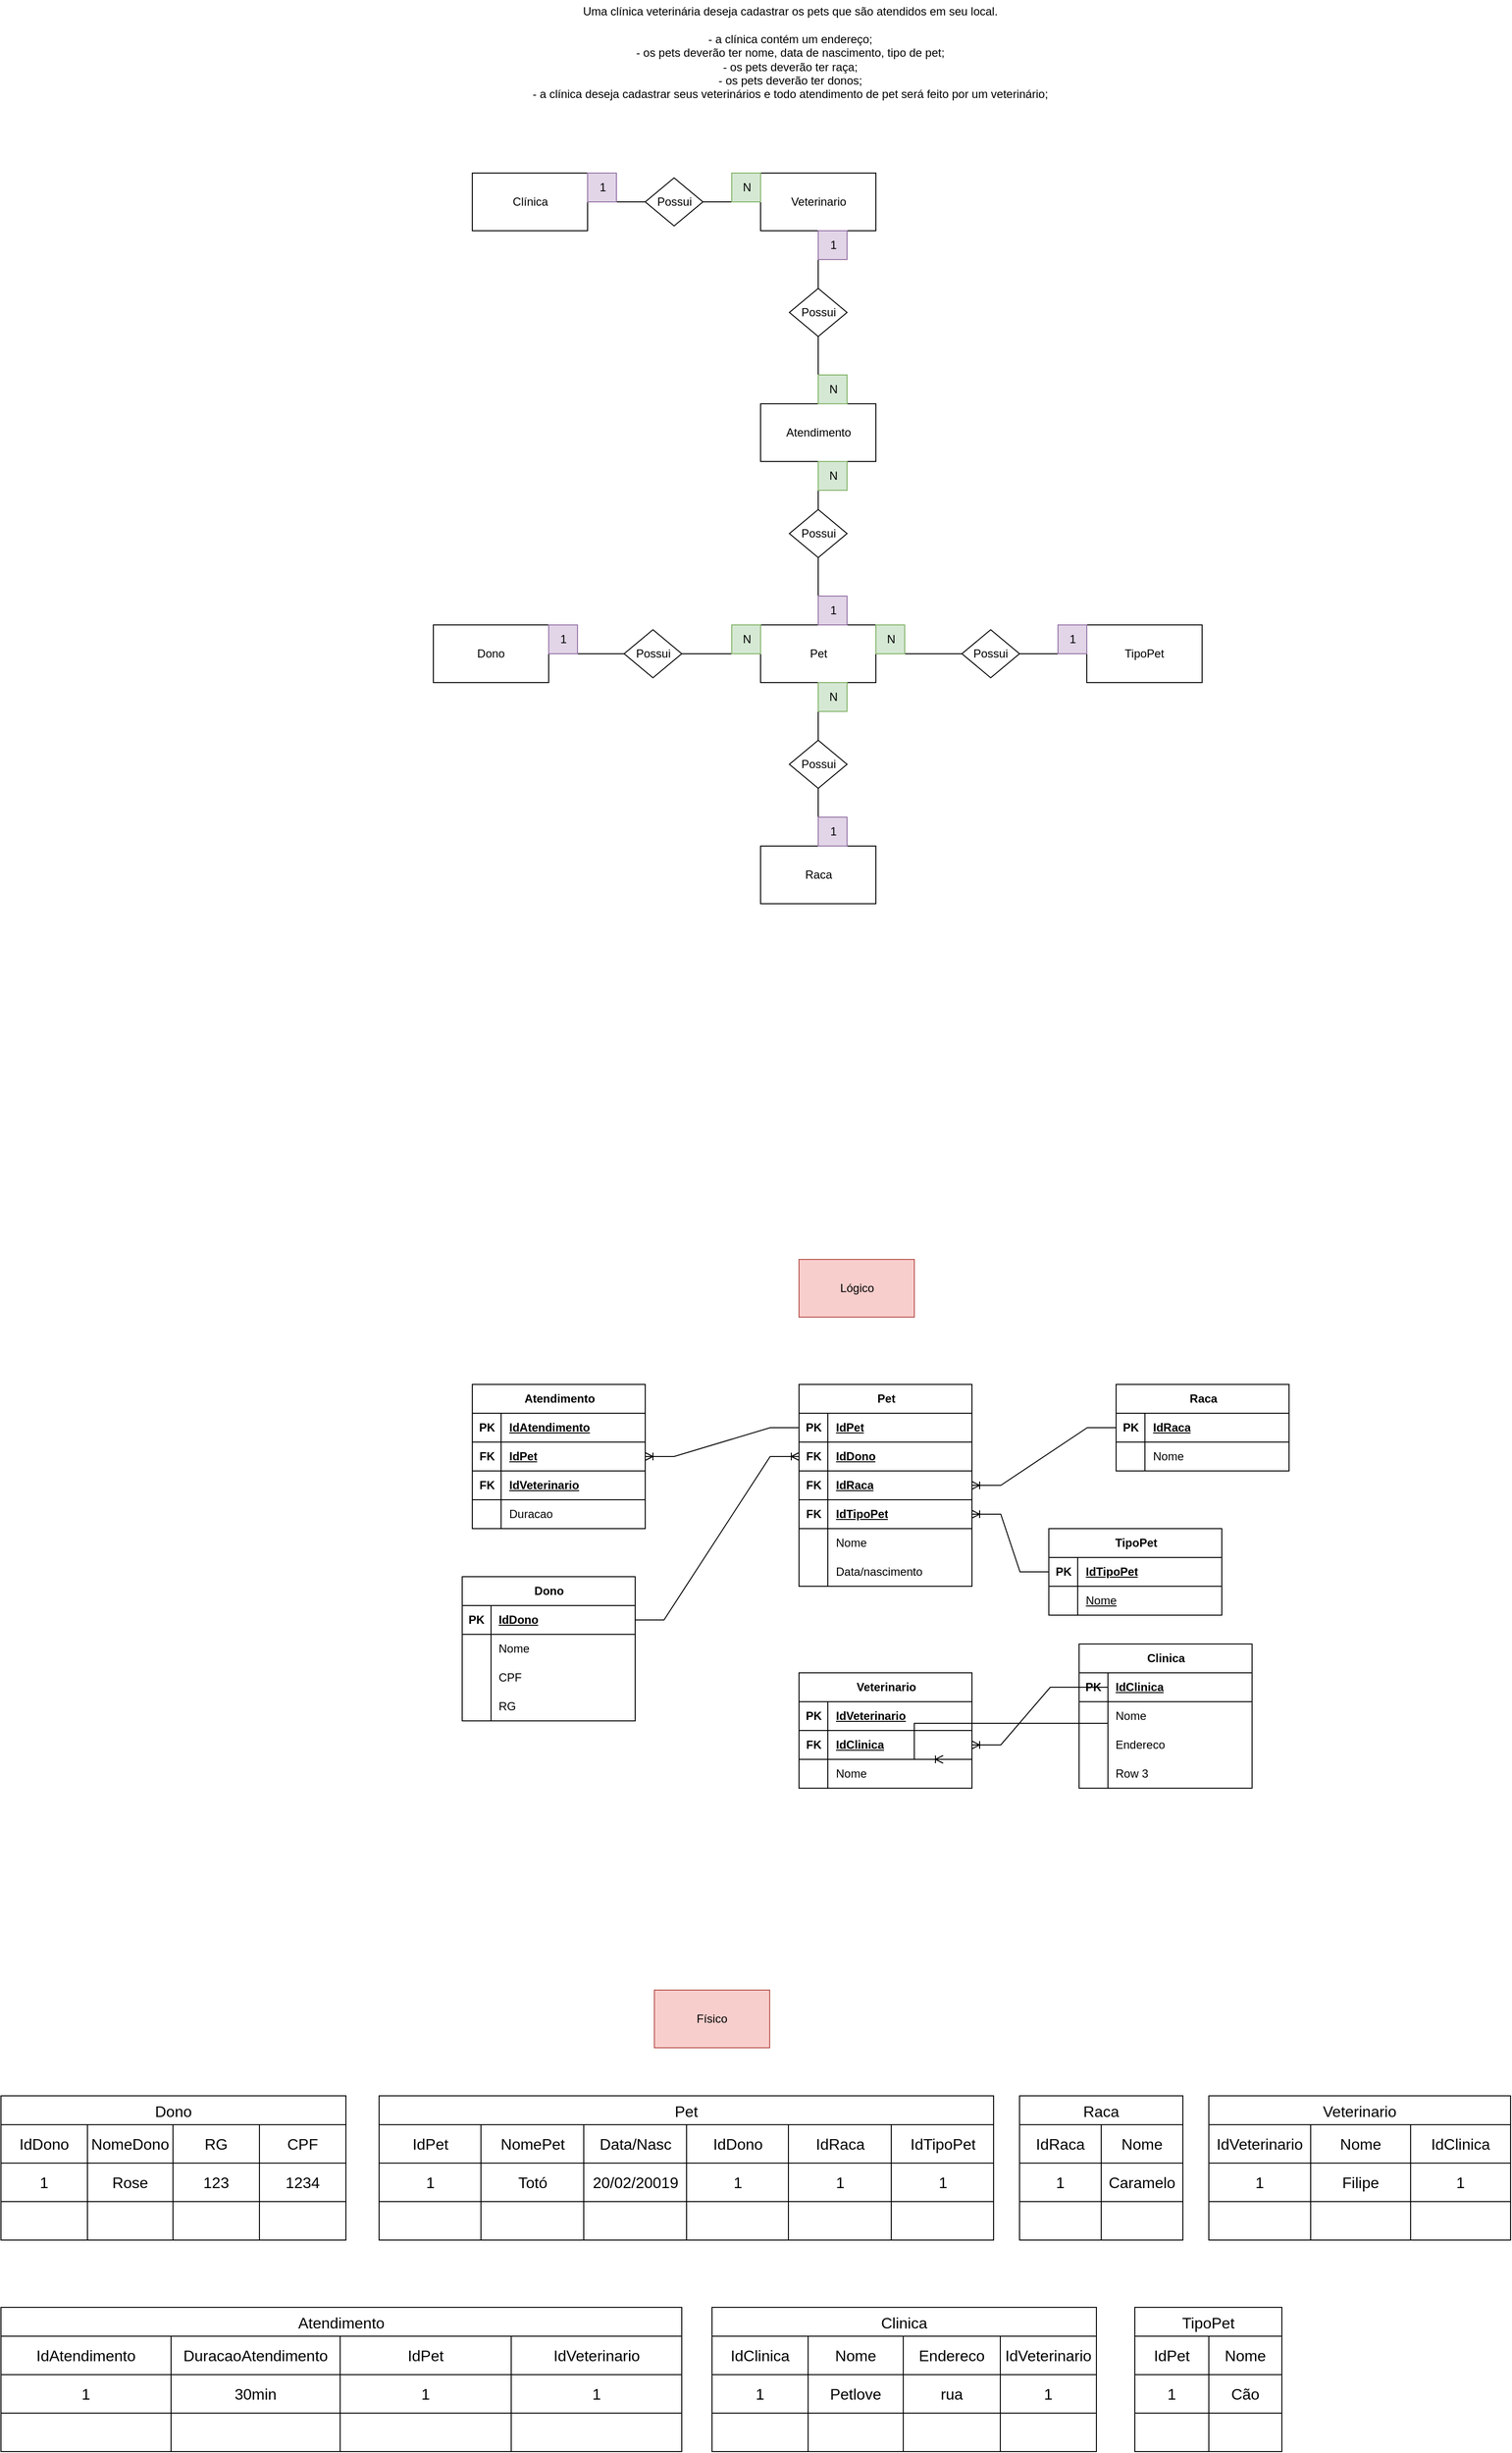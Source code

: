 <mxfile version="21.6.5" type="device" pages="6">
  <diagram name="Página-1" id="ZoVPpps7DT7gRS99Z8-o">
    <mxGraphModel dx="2320" dy="1930" grid="1" gridSize="10" guides="1" tooltips="1" connect="1" arrows="1" fold="1" page="1" pageScale="1" pageWidth="827" pageHeight="1169" math="0" shadow="0">
      <root>
        <mxCell id="0" />
        <mxCell id="1" parent="0" />
        <mxCell id="0dxToiYB4JllWfFZYTqR-116" value="&lt;div&gt;Uma clínica veterinária deseja cadastrar os pets que são atendidos em seu local.&lt;/div&gt;&lt;div&gt;&lt;br&gt;&lt;/div&gt;&lt;div&gt;- a clínica contém um endereço;&lt;/div&gt;&lt;div&gt;- os pets deverão ter nome, data de nascimento, tipo de pet;&lt;/div&gt;&lt;div&gt;- os pets deverão ter raça;&lt;/div&gt;&lt;div&gt;- os pets deverão ter donos;&lt;/div&gt;&lt;div&gt;- a clínica deseja cadastrar seus veterinários e todo atendimento de pet será feito por um veterinário;&lt;/div&gt;" style="text;html=1;align=center;verticalAlign=middle;resizable=0;points=[];autosize=1;strokeColor=none;fillColor=none;" parent="1" vertex="1">
          <mxGeometry x="110.5" y="-450" width="560" height="110" as="geometry" />
        </mxCell>
        <mxCell id="3qbI0X9aSU39Q2X1qXdL-14" value="Dono" style="shape=table;startSize=30;container=1;collapsible=0;childLayout=tableLayout;strokeColor=default;fontSize=16;" parent="1" vertex="1">
          <mxGeometry x="-430" y="1730" width="359" height="150" as="geometry" />
        </mxCell>
        <mxCell id="3qbI0X9aSU39Q2X1qXdL-15" value="" style="shape=tableRow;horizontal=0;startSize=0;swimlaneHead=0;swimlaneBody=0;strokeColor=inherit;top=0;left=0;bottom=0;right=0;collapsible=0;dropTarget=0;fillColor=none;points=[[0,0.5],[1,0.5]];portConstraint=eastwest;fontSize=16;" parent="3qbI0X9aSU39Q2X1qXdL-14" vertex="1">
          <mxGeometry y="30" width="359" height="40" as="geometry" />
        </mxCell>
        <mxCell id="3qbI0X9aSU39Q2X1qXdL-16" value="IdDono" style="shape=partialRectangle;html=1;whiteSpace=wrap;connectable=0;strokeColor=inherit;overflow=hidden;fillColor=none;top=0;left=0;bottom=0;right=0;pointerEvents=1;fontSize=16;" parent="3qbI0X9aSU39Q2X1qXdL-15" vertex="1">
          <mxGeometry width="90" height="40" as="geometry">
            <mxRectangle width="90" height="40" as="alternateBounds" />
          </mxGeometry>
        </mxCell>
        <mxCell id="3qbI0X9aSU39Q2X1qXdL-17" value="NomeDono" style="shape=partialRectangle;html=1;whiteSpace=wrap;connectable=0;strokeColor=inherit;overflow=hidden;fillColor=none;top=0;left=0;bottom=0;right=0;pointerEvents=1;fontSize=16;" parent="3qbI0X9aSU39Q2X1qXdL-15" vertex="1">
          <mxGeometry x="90" width="89" height="40" as="geometry">
            <mxRectangle width="89" height="40" as="alternateBounds" />
          </mxGeometry>
        </mxCell>
        <mxCell id="3qbI0X9aSU39Q2X1qXdL-18" value="RG" style="shape=partialRectangle;html=1;whiteSpace=wrap;connectable=0;strokeColor=inherit;overflow=hidden;fillColor=none;top=0;left=0;bottom=0;right=0;pointerEvents=1;fontSize=16;" parent="3qbI0X9aSU39Q2X1qXdL-15" vertex="1">
          <mxGeometry x="179" width="90" height="40" as="geometry">
            <mxRectangle width="90" height="40" as="alternateBounds" />
          </mxGeometry>
        </mxCell>
        <mxCell id="3qbI0X9aSU39Q2X1qXdL-211" value="CPF" style="shape=partialRectangle;html=1;whiteSpace=wrap;connectable=0;strokeColor=inherit;overflow=hidden;fillColor=none;top=0;left=0;bottom=0;right=0;pointerEvents=1;fontSize=16;" parent="3qbI0X9aSU39Q2X1qXdL-15" vertex="1">
          <mxGeometry x="269" width="90" height="40" as="geometry">
            <mxRectangle width="90" height="40" as="alternateBounds" />
          </mxGeometry>
        </mxCell>
        <mxCell id="3qbI0X9aSU39Q2X1qXdL-19" value="" style="shape=tableRow;horizontal=0;startSize=0;swimlaneHead=0;swimlaneBody=0;strokeColor=inherit;top=0;left=0;bottom=0;right=0;collapsible=0;dropTarget=0;fillColor=none;points=[[0,0.5],[1,0.5]];portConstraint=eastwest;fontSize=16;" parent="3qbI0X9aSU39Q2X1qXdL-14" vertex="1">
          <mxGeometry y="70" width="359" height="40" as="geometry" />
        </mxCell>
        <mxCell id="3qbI0X9aSU39Q2X1qXdL-20" value="1" style="shape=partialRectangle;html=1;whiteSpace=wrap;connectable=0;strokeColor=inherit;overflow=hidden;fillColor=none;top=0;left=0;bottom=0;right=0;pointerEvents=1;fontSize=16;" parent="3qbI0X9aSU39Q2X1qXdL-19" vertex="1">
          <mxGeometry width="90" height="40" as="geometry">
            <mxRectangle width="90" height="40" as="alternateBounds" />
          </mxGeometry>
        </mxCell>
        <mxCell id="3qbI0X9aSU39Q2X1qXdL-21" value="Rose" style="shape=partialRectangle;html=1;whiteSpace=wrap;connectable=0;strokeColor=inherit;overflow=hidden;fillColor=none;top=0;left=0;bottom=0;right=0;pointerEvents=1;fontSize=16;" parent="3qbI0X9aSU39Q2X1qXdL-19" vertex="1">
          <mxGeometry x="90" width="89" height="40" as="geometry">
            <mxRectangle width="89" height="40" as="alternateBounds" />
          </mxGeometry>
        </mxCell>
        <mxCell id="3qbI0X9aSU39Q2X1qXdL-22" value="123" style="shape=partialRectangle;html=1;whiteSpace=wrap;connectable=0;strokeColor=inherit;overflow=hidden;fillColor=none;top=0;left=0;bottom=0;right=0;pointerEvents=1;fontSize=16;" parent="3qbI0X9aSU39Q2X1qXdL-19" vertex="1">
          <mxGeometry x="179" width="90" height="40" as="geometry">
            <mxRectangle width="90" height="40" as="alternateBounds" />
          </mxGeometry>
        </mxCell>
        <mxCell id="3qbI0X9aSU39Q2X1qXdL-212" value="1234" style="shape=partialRectangle;html=1;whiteSpace=wrap;connectable=0;strokeColor=inherit;overflow=hidden;fillColor=none;top=0;left=0;bottom=0;right=0;pointerEvents=1;fontSize=16;" parent="3qbI0X9aSU39Q2X1qXdL-19" vertex="1">
          <mxGeometry x="269" width="90" height="40" as="geometry">
            <mxRectangle width="90" height="40" as="alternateBounds" />
          </mxGeometry>
        </mxCell>
        <mxCell id="3qbI0X9aSU39Q2X1qXdL-23" value="" style="shape=tableRow;horizontal=0;startSize=0;swimlaneHead=0;swimlaneBody=0;strokeColor=inherit;top=0;left=0;bottom=0;right=0;collapsible=0;dropTarget=0;fillColor=none;points=[[0,0.5],[1,0.5]];portConstraint=eastwest;fontSize=16;" parent="3qbI0X9aSU39Q2X1qXdL-14" vertex="1">
          <mxGeometry y="110" width="359" height="40" as="geometry" />
        </mxCell>
        <mxCell id="3qbI0X9aSU39Q2X1qXdL-24" value="" style="shape=partialRectangle;html=1;whiteSpace=wrap;connectable=0;strokeColor=inherit;overflow=hidden;fillColor=none;top=0;left=0;bottom=0;right=0;pointerEvents=1;fontSize=16;" parent="3qbI0X9aSU39Q2X1qXdL-23" vertex="1">
          <mxGeometry width="90" height="40" as="geometry">
            <mxRectangle width="90" height="40" as="alternateBounds" />
          </mxGeometry>
        </mxCell>
        <mxCell id="3qbI0X9aSU39Q2X1qXdL-25" value="" style="shape=partialRectangle;html=1;whiteSpace=wrap;connectable=0;strokeColor=inherit;overflow=hidden;fillColor=none;top=0;left=0;bottom=0;right=0;pointerEvents=1;fontSize=16;" parent="3qbI0X9aSU39Q2X1qXdL-23" vertex="1">
          <mxGeometry x="90" width="89" height="40" as="geometry">
            <mxRectangle width="89" height="40" as="alternateBounds" />
          </mxGeometry>
        </mxCell>
        <mxCell id="3qbI0X9aSU39Q2X1qXdL-26" value="" style="shape=partialRectangle;html=1;whiteSpace=wrap;connectable=0;strokeColor=inherit;overflow=hidden;fillColor=none;top=0;left=0;bottom=0;right=0;pointerEvents=1;fontSize=16;" parent="3qbI0X9aSU39Q2X1qXdL-23" vertex="1">
          <mxGeometry x="179" width="90" height="40" as="geometry">
            <mxRectangle width="90" height="40" as="alternateBounds" />
          </mxGeometry>
        </mxCell>
        <mxCell id="3qbI0X9aSU39Q2X1qXdL-213" style="shape=partialRectangle;html=1;whiteSpace=wrap;connectable=0;strokeColor=inherit;overflow=hidden;fillColor=none;top=0;left=0;bottom=0;right=0;pointerEvents=1;fontSize=16;" parent="3qbI0X9aSU39Q2X1qXdL-23" vertex="1">
          <mxGeometry x="269" width="90" height="40" as="geometry">
            <mxRectangle width="90" height="40" as="alternateBounds" />
          </mxGeometry>
        </mxCell>
        <mxCell id="3qbI0X9aSU39Q2X1qXdL-40" value="Atendimento" style="shape=table;startSize=30;container=1;collapsible=0;childLayout=tableLayout;strokeColor=default;fontSize=16;" parent="1" vertex="1">
          <mxGeometry x="-430" y="1950" width="708.5" height="150" as="geometry" />
        </mxCell>
        <mxCell id="3qbI0X9aSU39Q2X1qXdL-41" value="" style="shape=tableRow;horizontal=0;startSize=0;swimlaneHead=0;swimlaneBody=0;strokeColor=inherit;top=0;left=0;bottom=0;right=0;collapsible=0;dropTarget=0;fillColor=none;points=[[0,0.5],[1,0.5]];portConstraint=eastwest;fontSize=16;" parent="3qbI0X9aSU39Q2X1qXdL-40" vertex="1">
          <mxGeometry y="30" width="708.5" height="40" as="geometry" />
        </mxCell>
        <mxCell id="3qbI0X9aSU39Q2X1qXdL-42" value="IdAtendimento" style="shape=partialRectangle;html=1;whiteSpace=wrap;connectable=0;strokeColor=inherit;overflow=hidden;fillColor=none;top=0;left=0;bottom=0;right=0;pointerEvents=1;fontSize=16;" parent="3qbI0X9aSU39Q2X1qXdL-41" vertex="1">
          <mxGeometry width="177" height="40" as="geometry">
            <mxRectangle width="177" height="40" as="alternateBounds" />
          </mxGeometry>
        </mxCell>
        <mxCell id="3qbI0X9aSU39Q2X1qXdL-43" value="DuracaoAtendimento" style="shape=partialRectangle;html=1;whiteSpace=wrap;connectable=0;strokeColor=inherit;overflow=hidden;fillColor=none;top=0;left=0;bottom=0;right=0;pointerEvents=1;fontSize=16;" parent="3qbI0X9aSU39Q2X1qXdL-41" vertex="1">
          <mxGeometry x="177" width="176" height="40" as="geometry">
            <mxRectangle width="176" height="40" as="alternateBounds" />
          </mxGeometry>
        </mxCell>
        <mxCell id="3qbI0X9aSU39Q2X1qXdL-44" value="IdPet" style="shape=partialRectangle;html=1;whiteSpace=wrap;connectable=0;strokeColor=inherit;overflow=hidden;fillColor=none;top=0;left=0;bottom=0;right=0;pointerEvents=1;fontSize=16;" parent="3qbI0X9aSU39Q2X1qXdL-41" vertex="1">
          <mxGeometry x="353" width="178" height="40" as="geometry">
            <mxRectangle width="178" height="40" as="alternateBounds" />
          </mxGeometry>
        </mxCell>
        <mxCell id="sGpQsGq0JsHqmjUqtK3G-76" value="IdVeterinario" style="shape=partialRectangle;html=1;whiteSpace=wrap;connectable=0;strokeColor=inherit;overflow=hidden;fillColor=none;top=0;left=0;bottom=0;right=0;pointerEvents=1;fontSize=16;" parent="3qbI0X9aSU39Q2X1qXdL-41" vertex="1">
          <mxGeometry x="531" width="178" height="40" as="geometry">
            <mxRectangle width="178" height="40" as="alternateBounds" />
          </mxGeometry>
        </mxCell>
        <mxCell id="3qbI0X9aSU39Q2X1qXdL-45" value="" style="shape=tableRow;horizontal=0;startSize=0;swimlaneHead=0;swimlaneBody=0;strokeColor=inherit;top=0;left=0;bottom=0;right=0;collapsible=0;dropTarget=0;fillColor=none;points=[[0,0.5],[1,0.5]];portConstraint=eastwest;fontSize=16;" parent="3qbI0X9aSU39Q2X1qXdL-40" vertex="1">
          <mxGeometry y="70" width="708.5" height="40" as="geometry" />
        </mxCell>
        <mxCell id="3qbI0X9aSU39Q2X1qXdL-46" value="1" style="shape=partialRectangle;html=1;whiteSpace=wrap;connectable=0;strokeColor=inherit;overflow=hidden;fillColor=none;top=0;left=0;bottom=0;right=0;pointerEvents=1;fontSize=16;" parent="3qbI0X9aSU39Q2X1qXdL-45" vertex="1">
          <mxGeometry width="177" height="40" as="geometry">
            <mxRectangle width="177" height="40" as="alternateBounds" />
          </mxGeometry>
        </mxCell>
        <mxCell id="3qbI0X9aSU39Q2X1qXdL-47" value="30min" style="shape=partialRectangle;html=1;whiteSpace=wrap;connectable=0;strokeColor=inherit;overflow=hidden;fillColor=none;top=0;left=0;bottom=0;right=0;pointerEvents=1;fontSize=16;" parent="3qbI0X9aSU39Q2X1qXdL-45" vertex="1">
          <mxGeometry x="177" width="176" height="40" as="geometry">
            <mxRectangle width="176" height="40" as="alternateBounds" />
          </mxGeometry>
        </mxCell>
        <mxCell id="3qbI0X9aSU39Q2X1qXdL-48" value="1" style="shape=partialRectangle;html=1;whiteSpace=wrap;connectable=0;strokeColor=inherit;overflow=hidden;fillColor=none;top=0;left=0;bottom=0;right=0;pointerEvents=1;fontSize=16;" parent="3qbI0X9aSU39Q2X1qXdL-45" vertex="1">
          <mxGeometry x="353" width="178" height="40" as="geometry">
            <mxRectangle width="178" height="40" as="alternateBounds" />
          </mxGeometry>
        </mxCell>
        <mxCell id="sGpQsGq0JsHqmjUqtK3G-77" value="1" style="shape=partialRectangle;html=1;whiteSpace=wrap;connectable=0;strokeColor=inherit;overflow=hidden;fillColor=none;top=0;left=0;bottom=0;right=0;pointerEvents=1;fontSize=16;" parent="3qbI0X9aSU39Q2X1qXdL-45" vertex="1">
          <mxGeometry x="531" width="178" height="40" as="geometry">
            <mxRectangle width="178" height="40" as="alternateBounds" />
          </mxGeometry>
        </mxCell>
        <mxCell id="3qbI0X9aSU39Q2X1qXdL-49" value="" style="shape=tableRow;horizontal=0;startSize=0;swimlaneHead=0;swimlaneBody=0;strokeColor=inherit;top=0;left=0;bottom=0;right=0;collapsible=0;dropTarget=0;fillColor=none;points=[[0,0.5],[1,0.5]];portConstraint=eastwest;fontSize=16;" parent="3qbI0X9aSU39Q2X1qXdL-40" vertex="1">
          <mxGeometry y="110" width="708.5" height="40" as="geometry" />
        </mxCell>
        <mxCell id="3qbI0X9aSU39Q2X1qXdL-50" value="" style="shape=partialRectangle;html=1;whiteSpace=wrap;connectable=0;strokeColor=inherit;overflow=hidden;fillColor=none;top=0;left=0;bottom=0;right=0;pointerEvents=1;fontSize=16;" parent="3qbI0X9aSU39Q2X1qXdL-49" vertex="1">
          <mxGeometry width="177" height="40" as="geometry">
            <mxRectangle width="177" height="40" as="alternateBounds" />
          </mxGeometry>
        </mxCell>
        <mxCell id="3qbI0X9aSU39Q2X1qXdL-51" value="" style="shape=partialRectangle;html=1;whiteSpace=wrap;connectable=0;strokeColor=inherit;overflow=hidden;fillColor=none;top=0;left=0;bottom=0;right=0;pointerEvents=1;fontSize=16;" parent="3qbI0X9aSU39Q2X1qXdL-49" vertex="1">
          <mxGeometry x="177" width="176" height="40" as="geometry">
            <mxRectangle width="176" height="40" as="alternateBounds" />
          </mxGeometry>
        </mxCell>
        <mxCell id="3qbI0X9aSU39Q2X1qXdL-52" value="" style="shape=partialRectangle;html=1;whiteSpace=wrap;connectable=0;strokeColor=inherit;overflow=hidden;fillColor=none;top=0;left=0;bottom=0;right=0;pointerEvents=1;fontSize=16;" parent="3qbI0X9aSU39Q2X1qXdL-49" vertex="1">
          <mxGeometry x="353" width="178" height="40" as="geometry">
            <mxRectangle width="178" height="40" as="alternateBounds" />
          </mxGeometry>
        </mxCell>
        <mxCell id="sGpQsGq0JsHqmjUqtK3G-78" style="shape=partialRectangle;html=1;whiteSpace=wrap;connectable=0;strokeColor=inherit;overflow=hidden;fillColor=none;top=0;left=0;bottom=0;right=0;pointerEvents=1;fontSize=16;" parent="3qbI0X9aSU39Q2X1qXdL-49" vertex="1">
          <mxGeometry x="531" width="178" height="40" as="geometry">
            <mxRectangle width="178" height="40" as="alternateBounds" />
          </mxGeometry>
        </mxCell>
        <mxCell id="3qbI0X9aSU39Q2X1qXdL-53" value="Clinica" style="shape=table;startSize=30;container=1;collapsible=0;childLayout=tableLayout;strokeColor=default;fontSize=16;" parent="1" vertex="1">
          <mxGeometry x="310" y="1950" width="400" height="150" as="geometry" />
        </mxCell>
        <mxCell id="3qbI0X9aSU39Q2X1qXdL-54" value="" style="shape=tableRow;horizontal=0;startSize=0;swimlaneHead=0;swimlaneBody=0;strokeColor=inherit;top=0;left=0;bottom=0;right=0;collapsible=0;dropTarget=0;fillColor=none;points=[[0,0.5],[1,0.5]];portConstraint=eastwest;fontSize=16;" parent="3qbI0X9aSU39Q2X1qXdL-53" vertex="1">
          <mxGeometry y="30" width="400" height="40" as="geometry" />
        </mxCell>
        <mxCell id="3qbI0X9aSU39Q2X1qXdL-55" value="IdClinica" style="shape=partialRectangle;html=1;whiteSpace=wrap;connectable=0;strokeColor=inherit;overflow=hidden;fillColor=none;top=0;left=0;bottom=0;right=0;pointerEvents=1;fontSize=16;" parent="3qbI0X9aSU39Q2X1qXdL-54" vertex="1">
          <mxGeometry width="100" height="40" as="geometry">
            <mxRectangle width="100" height="40" as="alternateBounds" />
          </mxGeometry>
        </mxCell>
        <mxCell id="3qbI0X9aSU39Q2X1qXdL-56" value="Nome" style="shape=partialRectangle;html=1;whiteSpace=wrap;connectable=0;strokeColor=inherit;overflow=hidden;fillColor=none;top=0;left=0;bottom=0;right=0;pointerEvents=1;fontSize=16;" parent="3qbI0X9aSU39Q2X1qXdL-54" vertex="1">
          <mxGeometry x="100" width="99" height="40" as="geometry">
            <mxRectangle width="99" height="40" as="alternateBounds" />
          </mxGeometry>
        </mxCell>
        <mxCell id="3qbI0X9aSU39Q2X1qXdL-57" value="Endereco" style="shape=partialRectangle;html=1;whiteSpace=wrap;connectable=0;strokeColor=inherit;overflow=hidden;fillColor=none;top=0;left=0;bottom=0;right=0;pointerEvents=1;fontSize=16;" parent="3qbI0X9aSU39Q2X1qXdL-54" vertex="1">
          <mxGeometry x="199" width="101" height="40" as="geometry">
            <mxRectangle width="101" height="40" as="alternateBounds" />
          </mxGeometry>
        </mxCell>
        <mxCell id="1bxdjaJkH_jpapSTtGeL-11" value="IdVeterinario" style="shape=partialRectangle;html=1;whiteSpace=wrap;connectable=0;strokeColor=inherit;overflow=hidden;fillColor=none;top=0;left=0;bottom=0;right=0;pointerEvents=1;fontSize=16;" vertex="1" parent="3qbI0X9aSU39Q2X1qXdL-54">
          <mxGeometry x="300" width="100" height="40" as="geometry">
            <mxRectangle width="100" height="40" as="alternateBounds" />
          </mxGeometry>
        </mxCell>
        <mxCell id="3qbI0X9aSU39Q2X1qXdL-58" value="" style="shape=tableRow;horizontal=0;startSize=0;swimlaneHead=0;swimlaneBody=0;strokeColor=inherit;top=0;left=0;bottom=0;right=0;collapsible=0;dropTarget=0;fillColor=none;points=[[0,0.5],[1,0.5]];portConstraint=eastwest;fontSize=16;" parent="3qbI0X9aSU39Q2X1qXdL-53" vertex="1">
          <mxGeometry y="70" width="400" height="40" as="geometry" />
        </mxCell>
        <mxCell id="3qbI0X9aSU39Q2X1qXdL-59" value="1" style="shape=partialRectangle;html=1;whiteSpace=wrap;connectable=0;strokeColor=inherit;overflow=hidden;fillColor=none;top=0;left=0;bottom=0;right=0;pointerEvents=1;fontSize=16;" parent="3qbI0X9aSU39Q2X1qXdL-58" vertex="1">
          <mxGeometry width="100" height="40" as="geometry">
            <mxRectangle width="100" height="40" as="alternateBounds" />
          </mxGeometry>
        </mxCell>
        <mxCell id="3qbI0X9aSU39Q2X1qXdL-60" value="Petlove" style="shape=partialRectangle;html=1;whiteSpace=wrap;connectable=0;strokeColor=inherit;overflow=hidden;fillColor=none;top=0;left=0;bottom=0;right=0;pointerEvents=1;fontSize=16;" parent="3qbI0X9aSU39Q2X1qXdL-58" vertex="1">
          <mxGeometry x="100" width="99" height="40" as="geometry">
            <mxRectangle width="99" height="40" as="alternateBounds" />
          </mxGeometry>
        </mxCell>
        <mxCell id="3qbI0X9aSU39Q2X1qXdL-61" value="rua" style="shape=partialRectangle;html=1;whiteSpace=wrap;connectable=0;strokeColor=inherit;overflow=hidden;fillColor=none;top=0;left=0;bottom=0;right=0;pointerEvents=1;fontSize=16;" parent="3qbI0X9aSU39Q2X1qXdL-58" vertex="1">
          <mxGeometry x="199" width="101" height="40" as="geometry">
            <mxRectangle width="101" height="40" as="alternateBounds" />
          </mxGeometry>
        </mxCell>
        <mxCell id="1bxdjaJkH_jpapSTtGeL-12" value="1" style="shape=partialRectangle;html=1;whiteSpace=wrap;connectable=0;strokeColor=inherit;overflow=hidden;fillColor=none;top=0;left=0;bottom=0;right=0;pointerEvents=1;fontSize=16;" vertex="1" parent="3qbI0X9aSU39Q2X1qXdL-58">
          <mxGeometry x="300" width="100" height="40" as="geometry">
            <mxRectangle width="100" height="40" as="alternateBounds" />
          </mxGeometry>
        </mxCell>
        <mxCell id="3qbI0X9aSU39Q2X1qXdL-62" value="" style="shape=tableRow;horizontal=0;startSize=0;swimlaneHead=0;swimlaneBody=0;strokeColor=inherit;top=0;left=0;bottom=0;right=0;collapsible=0;dropTarget=0;fillColor=none;points=[[0,0.5],[1,0.5]];portConstraint=eastwest;fontSize=16;" parent="3qbI0X9aSU39Q2X1qXdL-53" vertex="1">
          <mxGeometry y="110" width="400" height="40" as="geometry" />
        </mxCell>
        <mxCell id="3qbI0X9aSU39Q2X1qXdL-63" value="" style="shape=partialRectangle;html=1;whiteSpace=wrap;connectable=0;strokeColor=inherit;overflow=hidden;fillColor=none;top=0;left=0;bottom=0;right=0;pointerEvents=1;fontSize=16;" parent="3qbI0X9aSU39Q2X1qXdL-62" vertex="1">
          <mxGeometry width="100" height="40" as="geometry">
            <mxRectangle width="100" height="40" as="alternateBounds" />
          </mxGeometry>
        </mxCell>
        <mxCell id="3qbI0X9aSU39Q2X1qXdL-64" value="" style="shape=partialRectangle;html=1;whiteSpace=wrap;connectable=0;strokeColor=inherit;overflow=hidden;fillColor=none;top=0;left=0;bottom=0;right=0;pointerEvents=1;fontSize=16;" parent="3qbI0X9aSU39Q2X1qXdL-62" vertex="1">
          <mxGeometry x="100" width="99" height="40" as="geometry">
            <mxRectangle width="99" height="40" as="alternateBounds" />
          </mxGeometry>
        </mxCell>
        <mxCell id="3qbI0X9aSU39Q2X1qXdL-65" value="" style="shape=partialRectangle;html=1;whiteSpace=wrap;connectable=0;strokeColor=inherit;overflow=hidden;fillColor=none;top=0;left=0;bottom=0;right=0;pointerEvents=1;fontSize=16;" parent="3qbI0X9aSU39Q2X1qXdL-62" vertex="1">
          <mxGeometry x="199" width="101" height="40" as="geometry">
            <mxRectangle width="101" height="40" as="alternateBounds" />
          </mxGeometry>
        </mxCell>
        <mxCell id="1bxdjaJkH_jpapSTtGeL-13" style="shape=partialRectangle;html=1;whiteSpace=wrap;connectable=0;strokeColor=inherit;overflow=hidden;fillColor=none;top=0;left=0;bottom=0;right=0;pointerEvents=1;fontSize=16;" vertex="1" parent="3qbI0X9aSU39Q2X1qXdL-62">
          <mxGeometry x="300" width="100" height="40" as="geometry">
            <mxRectangle width="100" height="40" as="alternateBounds" />
          </mxGeometry>
        </mxCell>
        <mxCell id="3qbI0X9aSU39Q2X1qXdL-66" value="Pet" style="shape=table;startSize=30;container=1;collapsible=0;childLayout=tableLayout;strokeColor=default;fontSize=16;" parent="1" vertex="1">
          <mxGeometry x="-36.5" y="1730" width="639.5" height="150" as="geometry" />
        </mxCell>
        <mxCell id="3qbI0X9aSU39Q2X1qXdL-67" value="" style="shape=tableRow;horizontal=0;startSize=0;swimlaneHead=0;swimlaneBody=0;strokeColor=inherit;top=0;left=0;bottom=0;right=0;collapsible=0;dropTarget=0;fillColor=none;points=[[0,0.5],[1,0.5]];portConstraint=eastwest;fontSize=16;" parent="3qbI0X9aSU39Q2X1qXdL-66" vertex="1">
          <mxGeometry y="30" width="639.5" height="40" as="geometry" />
        </mxCell>
        <mxCell id="3qbI0X9aSU39Q2X1qXdL-68" value="IdPet" style="shape=partialRectangle;html=1;whiteSpace=wrap;connectable=0;strokeColor=inherit;overflow=hidden;fillColor=none;top=0;left=0;bottom=0;right=0;pointerEvents=1;fontSize=16;" parent="3qbI0X9aSU39Q2X1qXdL-67" vertex="1">
          <mxGeometry width="106" height="40" as="geometry">
            <mxRectangle width="106" height="40" as="alternateBounds" />
          </mxGeometry>
        </mxCell>
        <mxCell id="3qbI0X9aSU39Q2X1qXdL-69" value="NomePet" style="shape=partialRectangle;html=1;whiteSpace=wrap;connectable=0;strokeColor=inherit;overflow=hidden;fillColor=none;top=0;left=0;bottom=0;right=0;pointerEvents=1;fontSize=16;" parent="3qbI0X9aSU39Q2X1qXdL-67" vertex="1">
          <mxGeometry x="106" width="107" height="40" as="geometry">
            <mxRectangle width="107" height="40" as="alternateBounds" />
          </mxGeometry>
        </mxCell>
        <mxCell id="3qbI0X9aSU39Q2X1qXdL-70" value="Data/Nasc" style="shape=partialRectangle;html=1;whiteSpace=wrap;connectable=0;strokeColor=inherit;overflow=hidden;fillColor=none;top=0;left=0;bottom=0;right=0;pointerEvents=1;fontSize=16;" parent="3qbI0X9aSU39Q2X1qXdL-67" vertex="1">
          <mxGeometry x="213" width="107" height="40" as="geometry">
            <mxRectangle width="107" height="40" as="alternateBounds" />
          </mxGeometry>
        </mxCell>
        <mxCell id="sGpQsGq0JsHqmjUqtK3G-64" value="IdDono" style="shape=partialRectangle;html=1;whiteSpace=wrap;connectable=0;strokeColor=inherit;overflow=hidden;fillColor=none;top=0;left=0;bottom=0;right=0;pointerEvents=1;fontSize=16;" parent="3qbI0X9aSU39Q2X1qXdL-67" vertex="1">
          <mxGeometry x="320" width="106" height="40" as="geometry">
            <mxRectangle width="106" height="40" as="alternateBounds" />
          </mxGeometry>
        </mxCell>
        <mxCell id="sGpQsGq0JsHqmjUqtK3G-67" value="IdRaca" style="shape=partialRectangle;html=1;whiteSpace=wrap;connectable=0;strokeColor=inherit;overflow=hidden;fillColor=none;top=0;left=0;bottom=0;right=0;pointerEvents=1;fontSize=16;" parent="3qbI0X9aSU39Q2X1qXdL-67" vertex="1">
          <mxGeometry x="426" width="107" height="40" as="geometry">
            <mxRectangle width="107" height="40" as="alternateBounds" />
          </mxGeometry>
        </mxCell>
        <mxCell id="sGpQsGq0JsHqmjUqtK3G-70" value="IdTipoPet" style="shape=partialRectangle;html=1;whiteSpace=wrap;connectable=0;strokeColor=inherit;overflow=hidden;fillColor=none;top=0;left=0;bottom=0;right=0;pointerEvents=1;fontSize=16;" parent="3qbI0X9aSU39Q2X1qXdL-67" vertex="1">
          <mxGeometry x="533" width="107" height="40" as="geometry">
            <mxRectangle width="107" height="40" as="alternateBounds" />
          </mxGeometry>
        </mxCell>
        <mxCell id="3qbI0X9aSU39Q2X1qXdL-71" value="" style="shape=tableRow;horizontal=0;startSize=0;swimlaneHead=0;swimlaneBody=0;strokeColor=inherit;top=0;left=0;bottom=0;right=0;collapsible=0;dropTarget=0;fillColor=none;points=[[0,0.5],[1,0.5]];portConstraint=eastwest;fontSize=16;" parent="3qbI0X9aSU39Q2X1qXdL-66" vertex="1">
          <mxGeometry y="70" width="639.5" height="40" as="geometry" />
        </mxCell>
        <mxCell id="3qbI0X9aSU39Q2X1qXdL-72" value="1" style="shape=partialRectangle;html=1;whiteSpace=wrap;connectable=0;strokeColor=inherit;overflow=hidden;fillColor=none;top=0;left=0;bottom=0;right=0;pointerEvents=1;fontSize=16;" parent="3qbI0X9aSU39Q2X1qXdL-71" vertex="1">
          <mxGeometry width="106" height="40" as="geometry">
            <mxRectangle width="106" height="40" as="alternateBounds" />
          </mxGeometry>
        </mxCell>
        <mxCell id="3qbI0X9aSU39Q2X1qXdL-73" value="Totó" style="shape=partialRectangle;html=1;whiteSpace=wrap;connectable=0;strokeColor=inherit;overflow=hidden;fillColor=none;top=0;left=0;bottom=0;right=0;pointerEvents=1;fontSize=16;" parent="3qbI0X9aSU39Q2X1qXdL-71" vertex="1">
          <mxGeometry x="106" width="107" height="40" as="geometry">
            <mxRectangle width="107" height="40" as="alternateBounds" />
          </mxGeometry>
        </mxCell>
        <mxCell id="3qbI0X9aSU39Q2X1qXdL-74" value="20/02/20019" style="shape=partialRectangle;html=1;whiteSpace=wrap;connectable=0;strokeColor=inherit;overflow=hidden;fillColor=none;top=0;left=0;bottom=0;right=0;pointerEvents=1;fontSize=16;" parent="3qbI0X9aSU39Q2X1qXdL-71" vertex="1">
          <mxGeometry x="213" width="107" height="40" as="geometry">
            <mxRectangle width="107" height="40" as="alternateBounds" />
          </mxGeometry>
        </mxCell>
        <mxCell id="sGpQsGq0JsHqmjUqtK3G-65" value="1" style="shape=partialRectangle;html=1;whiteSpace=wrap;connectable=0;strokeColor=inherit;overflow=hidden;fillColor=none;top=0;left=0;bottom=0;right=0;pointerEvents=1;fontSize=16;" parent="3qbI0X9aSU39Q2X1qXdL-71" vertex="1">
          <mxGeometry x="320" width="106" height="40" as="geometry">
            <mxRectangle width="106" height="40" as="alternateBounds" />
          </mxGeometry>
        </mxCell>
        <mxCell id="sGpQsGq0JsHqmjUqtK3G-68" value="1" style="shape=partialRectangle;html=1;whiteSpace=wrap;connectable=0;strokeColor=inherit;overflow=hidden;fillColor=none;top=0;left=0;bottom=0;right=0;pointerEvents=1;fontSize=16;" parent="3qbI0X9aSU39Q2X1qXdL-71" vertex="1">
          <mxGeometry x="426" width="107" height="40" as="geometry">
            <mxRectangle width="107" height="40" as="alternateBounds" />
          </mxGeometry>
        </mxCell>
        <mxCell id="sGpQsGq0JsHqmjUqtK3G-71" value="1" style="shape=partialRectangle;html=1;whiteSpace=wrap;connectable=0;strokeColor=inherit;overflow=hidden;fillColor=none;top=0;left=0;bottom=0;right=0;pointerEvents=1;fontSize=16;" parent="3qbI0X9aSU39Q2X1qXdL-71" vertex="1">
          <mxGeometry x="533" width="107" height="40" as="geometry">
            <mxRectangle width="107" height="40" as="alternateBounds" />
          </mxGeometry>
        </mxCell>
        <mxCell id="3qbI0X9aSU39Q2X1qXdL-75" value="" style="shape=tableRow;horizontal=0;startSize=0;swimlaneHead=0;swimlaneBody=0;strokeColor=inherit;top=0;left=0;bottom=0;right=0;collapsible=0;dropTarget=0;fillColor=none;points=[[0,0.5],[1,0.5]];portConstraint=eastwest;fontSize=16;" parent="3qbI0X9aSU39Q2X1qXdL-66" vertex="1">
          <mxGeometry y="110" width="639.5" height="40" as="geometry" />
        </mxCell>
        <mxCell id="3qbI0X9aSU39Q2X1qXdL-76" value="" style="shape=partialRectangle;html=1;whiteSpace=wrap;connectable=0;strokeColor=inherit;overflow=hidden;fillColor=none;top=0;left=0;bottom=0;right=0;pointerEvents=1;fontSize=16;" parent="3qbI0X9aSU39Q2X1qXdL-75" vertex="1">
          <mxGeometry width="106" height="40" as="geometry">
            <mxRectangle width="106" height="40" as="alternateBounds" />
          </mxGeometry>
        </mxCell>
        <mxCell id="3qbI0X9aSU39Q2X1qXdL-77" value="" style="shape=partialRectangle;html=1;whiteSpace=wrap;connectable=0;strokeColor=inherit;overflow=hidden;fillColor=none;top=0;left=0;bottom=0;right=0;pointerEvents=1;fontSize=16;" parent="3qbI0X9aSU39Q2X1qXdL-75" vertex="1">
          <mxGeometry x="106" width="107" height="40" as="geometry">
            <mxRectangle width="107" height="40" as="alternateBounds" />
          </mxGeometry>
        </mxCell>
        <mxCell id="3qbI0X9aSU39Q2X1qXdL-78" value="" style="shape=partialRectangle;html=1;whiteSpace=wrap;connectable=0;strokeColor=inherit;overflow=hidden;fillColor=none;top=0;left=0;bottom=0;right=0;pointerEvents=1;fontSize=16;" parent="3qbI0X9aSU39Q2X1qXdL-75" vertex="1">
          <mxGeometry x="213" width="107" height="40" as="geometry">
            <mxRectangle width="107" height="40" as="alternateBounds" />
          </mxGeometry>
        </mxCell>
        <mxCell id="sGpQsGq0JsHqmjUqtK3G-66" style="shape=partialRectangle;html=1;whiteSpace=wrap;connectable=0;strokeColor=inherit;overflow=hidden;fillColor=none;top=0;left=0;bottom=0;right=0;pointerEvents=1;fontSize=16;" parent="3qbI0X9aSU39Q2X1qXdL-75" vertex="1">
          <mxGeometry x="320" width="106" height="40" as="geometry">
            <mxRectangle width="106" height="40" as="alternateBounds" />
          </mxGeometry>
        </mxCell>
        <mxCell id="sGpQsGq0JsHqmjUqtK3G-69" style="shape=partialRectangle;html=1;whiteSpace=wrap;connectable=0;strokeColor=inherit;overflow=hidden;fillColor=none;top=0;left=0;bottom=0;right=0;pointerEvents=1;fontSize=16;" parent="3qbI0X9aSU39Q2X1qXdL-75" vertex="1">
          <mxGeometry x="426" width="107" height="40" as="geometry">
            <mxRectangle width="107" height="40" as="alternateBounds" />
          </mxGeometry>
        </mxCell>
        <mxCell id="sGpQsGq0JsHqmjUqtK3G-72" style="shape=partialRectangle;html=1;whiteSpace=wrap;connectable=0;strokeColor=inherit;overflow=hidden;fillColor=none;top=0;left=0;bottom=0;right=0;pointerEvents=1;fontSize=16;" parent="3qbI0X9aSU39Q2X1qXdL-75" vertex="1">
          <mxGeometry x="533" width="107" height="40" as="geometry">
            <mxRectangle width="107" height="40" as="alternateBounds" />
          </mxGeometry>
        </mxCell>
        <mxCell id="3qbI0X9aSU39Q2X1qXdL-79" value="Raca" style="shape=table;startSize=30;container=1;collapsible=0;childLayout=tableLayout;strokeColor=default;fontSize=16;" parent="1" vertex="1">
          <mxGeometry x="630" y="1730" width="170" height="150" as="geometry" />
        </mxCell>
        <mxCell id="3qbI0X9aSU39Q2X1qXdL-80" value="" style="shape=tableRow;horizontal=0;startSize=0;swimlaneHead=0;swimlaneBody=0;strokeColor=inherit;top=0;left=0;bottom=0;right=0;collapsible=0;dropTarget=0;fillColor=none;points=[[0,0.5],[1,0.5]];portConstraint=eastwest;fontSize=16;" parent="3qbI0X9aSU39Q2X1qXdL-79" vertex="1">
          <mxGeometry y="30" width="170" height="40" as="geometry" />
        </mxCell>
        <mxCell id="3qbI0X9aSU39Q2X1qXdL-81" value="IdRaca" style="shape=partialRectangle;html=1;whiteSpace=wrap;connectable=0;strokeColor=inherit;overflow=hidden;fillColor=none;top=0;left=0;bottom=0;right=0;pointerEvents=1;fontSize=16;" parent="3qbI0X9aSU39Q2X1qXdL-80" vertex="1">
          <mxGeometry width="85" height="40" as="geometry">
            <mxRectangle width="85" height="40" as="alternateBounds" />
          </mxGeometry>
        </mxCell>
        <mxCell id="3qbI0X9aSU39Q2X1qXdL-82" value="Nome" style="shape=partialRectangle;html=1;whiteSpace=wrap;connectable=0;strokeColor=inherit;overflow=hidden;fillColor=none;top=0;left=0;bottom=0;right=0;pointerEvents=1;fontSize=16;" parent="3qbI0X9aSU39Q2X1qXdL-80" vertex="1">
          <mxGeometry x="85" width="85" height="40" as="geometry">
            <mxRectangle width="85" height="40" as="alternateBounds" />
          </mxGeometry>
        </mxCell>
        <mxCell id="3qbI0X9aSU39Q2X1qXdL-84" value="" style="shape=tableRow;horizontal=0;startSize=0;swimlaneHead=0;swimlaneBody=0;strokeColor=inherit;top=0;left=0;bottom=0;right=0;collapsible=0;dropTarget=0;fillColor=none;points=[[0,0.5],[1,0.5]];portConstraint=eastwest;fontSize=16;" parent="3qbI0X9aSU39Q2X1qXdL-79" vertex="1">
          <mxGeometry y="70" width="170" height="40" as="geometry" />
        </mxCell>
        <mxCell id="3qbI0X9aSU39Q2X1qXdL-85" value="1" style="shape=partialRectangle;html=1;whiteSpace=wrap;connectable=0;strokeColor=inherit;overflow=hidden;fillColor=none;top=0;left=0;bottom=0;right=0;pointerEvents=1;fontSize=16;" parent="3qbI0X9aSU39Q2X1qXdL-84" vertex="1">
          <mxGeometry width="85" height="40" as="geometry">
            <mxRectangle width="85" height="40" as="alternateBounds" />
          </mxGeometry>
        </mxCell>
        <mxCell id="3qbI0X9aSU39Q2X1qXdL-86" value="Caramelo" style="shape=partialRectangle;html=1;whiteSpace=wrap;connectable=0;strokeColor=inherit;overflow=hidden;fillColor=none;top=0;left=0;bottom=0;right=0;pointerEvents=1;fontSize=16;" parent="3qbI0X9aSU39Q2X1qXdL-84" vertex="1">
          <mxGeometry x="85" width="85" height="40" as="geometry">
            <mxRectangle width="85" height="40" as="alternateBounds" />
          </mxGeometry>
        </mxCell>
        <mxCell id="3qbI0X9aSU39Q2X1qXdL-88" value="" style="shape=tableRow;horizontal=0;startSize=0;swimlaneHead=0;swimlaneBody=0;strokeColor=inherit;top=0;left=0;bottom=0;right=0;collapsible=0;dropTarget=0;fillColor=none;points=[[0,0.5],[1,0.5]];portConstraint=eastwest;fontSize=16;" parent="3qbI0X9aSU39Q2X1qXdL-79" vertex="1">
          <mxGeometry y="110" width="170" height="40" as="geometry" />
        </mxCell>
        <mxCell id="3qbI0X9aSU39Q2X1qXdL-89" value="" style="shape=partialRectangle;html=1;whiteSpace=wrap;connectable=0;strokeColor=inherit;overflow=hidden;fillColor=none;top=0;left=0;bottom=0;right=0;pointerEvents=1;fontSize=16;" parent="3qbI0X9aSU39Q2X1qXdL-88" vertex="1">
          <mxGeometry width="85" height="40" as="geometry">
            <mxRectangle width="85" height="40" as="alternateBounds" />
          </mxGeometry>
        </mxCell>
        <mxCell id="3qbI0X9aSU39Q2X1qXdL-90" value="" style="shape=partialRectangle;html=1;whiteSpace=wrap;connectable=0;strokeColor=inherit;overflow=hidden;fillColor=none;top=0;left=0;bottom=0;right=0;pointerEvents=1;fontSize=16;" parent="3qbI0X9aSU39Q2X1qXdL-88" vertex="1">
          <mxGeometry x="85" width="85" height="40" as="geometry">
            <mxRectangle width="85" height="40" as="alternateBounds" />
          </mxGeometry>
        </mxCell>
        <mxCell id="3qbI0X9aSU39Q2X1qXdL-92" value="TipoPet" style="shape=table;startSize=30;container=1;collapsible=0;childLayout=tableLayout;strokeColor=default;fontSize=16;" parent="1" vertex="1">
          <mxGeometry x="750" y="1950" width="153" height="150" as="geometry" />
        </mxCell>
        <mxCell id="3qbI0X9aSU39Q2X1qXdL-93" value="" style="shape=tableRow;horizontal=0;startSize=0;swimlaneHead=0;swimlaneBody=0;strokeColor=inherit;top=0;left=0;bottom=0;right=0;collapsible=0;dropTarget=0;fillColor=none;points=[[0,0.5],[1,0.5]];portConstraint=eastwest;fontSize=16;" parent="3qbI0X9aSU39Q2X1qXdL-92" vertex="1">
          <mxGeometry y="30" width="153" height="40" as="geometry" />
        </mxCell>
        <mxCell id="3qbI0X9aSU39Q2X1qXdL-94" value="IdPet" style="shape=partialRectangle;html=1;whiteSpace=wrap;connectable=0;strokeColor=inherit;overflow=hidden;fillColor=none;top=0;left=0;bottom=0;right=0;pointerEvents=1;fontSize=16;" parent="3qbI0X9aSU39Q2X1qXdL-93" vertex="1">
          <mxGeometry width="77" height="40" as="geometry">
            <mxRectangle width="77" height="40" as="alternateBounds" />
          </mxGeometry>
        </mxCell>
        <mxCell id="3qbI0X9aSU39Q2X1qXdL-95" value="Nome" style="shape=partialRectangle;html=1;whiteSpace=wrap;connectable=0;strokeColor=inherit;overflow=hidden;fillColor=none;top=0;left=0;bottom=0;right=0;pointerEvents=1;fontSize=16;" parent="3qbI0X9aSU39Q2X1qXdL-93" vertex="1">
          <mxGeometry x="77" width="76" height="40" as="geometry">
            <mxRectangle width="76" height="40" as="alternateBounds" />
          </mxGeometry>
        </mxCell>
        <mxCell id="3qbI0X9aSU39Q2X1qXdL-97" value="" style="shape=tableRow;horizontal=0;startSize=0;swimlaneHead=0;swimlaneBody=0;strokeColor=inherit;top=0;left=0;bottom=0;right=0;collapsible=0;dropTarget=0;fillColor=none;points=[[0,0.5],[1,0.5]];portConstraint=eastwest;fontSize=16;" parent="3qbI0X9aSU39Q2X1qXdL-92" vertex="1">
          <mxGeometry y="70" width="153" height="40" as="geometry" />
        </mxCell>
        <mxCell id="3qbI0X9aSU39Q2X1qXdL-98" value="1" style="shape=partialRectangle;html=1;whiteSpace=wrap;connectable=0;strokeColor=inherit;overflow=hidden;fillColor=none;top=0;left=0;bottom=0;right=0;pointerEvents=1;fontSize=16;" parent="3qbI0X9aSU39Q2X1qXdL-97" vertex="1">
          <mxGeometry width="77" height="40" as="geometry">
            <mxRectangle width="77" height="40" as="alternateBounds" />
          </mxGeometry>
        </mxCell>
        <mxCell id="3qbI0X9aSU39Q2X1qXdL-99" value="Cão" style="shape=partialRectangle;html=1;whiteSpace=wrap;connectable=0;strokeColor=inherit;overflow=hidden;fillColor=none;top=0;left=0;bottom=0;right=0;pointerEvents=1;fontSize=16;" parent="3qbI0X9aSU39Q2X1qXdL-97" vertex="1">
          <mxGeometry x="77" width="76" height="40" as="geometry">
            <mxRectangle width="76" height="40" as="alternateBounds" />
          </mxGeometry>
        </mxCell>
        <mxCell id="3qbI0X9aSU39Q2X1qXdL-101" value="" style="shape=tableRow;horizontal=0;startSize=0;swimlaneHead=0;swimlaneBody=0;strokeColor=inherit;top=0;left=0;bottom=0;right=0;collapsible=0;dropTarget=0;fillColor=none;points=[[0,0.5],[1,0.5]];portConstraint=eastwest;fontSize=16;" parent="3qbI0X9aSU39Q2X1qXdL-92" vertex="1">
          <mxGeometry y="110" width="153" height="40" as="geometry" />
        </mxCell>
        <mxCell id="3qbI0X9aSU39Q2X1qXdL-102" value="" style="shape=partialRectangle;html=1;whiteSpace=wrap;connectable=0;strokeColor=inherit;overflow=hidden;fillColor=none;top=0;left=0;bottom=0;right=0;pointerEvents=1;fontSize=16;" parent="3qbI0X9aSU39Q2X1qXdL-101" vertex="1">
          <mxGeometry width="77" height="40" as="geometry">
            <mxRectangle width="77" height="40" as="alternateBounds" />
          </mxGeometry>
        </mxCell>
        <mxCell id="3qbI0X9aSU39Q2X1qXdL-103" value="" style="shape=partialRectangle;html=1;whiteSpace=wrap;connectable=0;strokeColor=inherit;overflow=hidden;fillColor=none;top=0;left=0;bottom=0;right=0;pointerEvents=1;fontSize=16;" parent="3qbI0X9aSU39Q2X1qXdL-101" vertex="1">
          <mxGeometry x="77" width="76" height="40" as="geometry">
            <mxRectangle width="76" height="40" as="alternateBounds" />
          </mxGeometry>
        </mxCell>
        <mxCell id="3qbI0X9aSU39Q2X1qXdL-105" value="&lt;font style=&quot;vertical-align: inherit;&quot;&gt;&lt;font style=&quot;vertical-align: inherit;&quot;&gt;Físico&lt;/font&gt;&lt;/font&gt;" style="rounded=0;whiteSpace=wrap;html=1;fillColor=#f8cecc;strokeColor=#b85450;" parent="1" vertex="1">
          <mxGeometry x="250" y="1620" width="120" height="60" as="geometry" />
        </mxCell>
        <mxCell id="3qbI0X9aSU39Q2X1qXdL-106" value="&lt;font style=&quot;vertical-align: inherit;&quot;&gt;&lt;font style=&quot;vertical-align: inherit;&quot;&gt;&lt;font style=&quot;vertical-align: inherit;&quot;&gt;&lt;font style=&quot;vertical-align: inherit;&quot;&gt;Lógico&lt;/font&gt;&lt;/font&gt;&lt;/font&gt;&lt;/font&gt;" style="rounded=0;whiteSpace=wrap;html=1;fillColor=#f8cecc;strokeColor=#b85450;" parent="1" vertex="1">
          <mxGeometry x="400.5" y="860" width="120" height="60" as="geometry" />
        </mxCell>
        <mxCell id="3qbI0X9aSU39Q2X1qXdL-107" value="&lt;font style=&quot;vertical-align: inherit;&quot;&gt;&lt;font style=&quot;vertical-align: inherit;&quot;&gt;Veterinario&lt;/font&gt;&lt;/font&gt;" style="shape=table;startSize=30;container=1;collapsible=1;childLayout=tableLayout;fixedRows=1;rowLines=0;fontStyle=1;align=center;resizeLast=1;html=1;" parent="1" vertex="1">
          <mxGeometry x="400.5" y="1290" width="180" height="120" as="geometry" />
        </mxCell>
        <mxCell id="3qbI0X9aSU39Q2X1qXdL-108" value="" style="shape=tableRow;horizontal=0;startSize=0;swimlaneHead=0;swimlaneBody=0;fillColor=none;collapsible=0;dropTarget=0;points=[[0,0.5],[1,0.5]];portConstraint=eastwest;top=0;left=0;right=0;bottom=1;" parent="3qbI0X9aSU39Q2X1qXdL-107" vertex="1">
          <mxGeometry y="30" width="180" height="30" as="geometry" />
        </mxCell>
        <mxCell id="3qbI0X9aSU39Q2X1qXdL-109" value="PK" style="shape=partialRectangle;connectable=0;fillColor=none;top=0;left=0;bottom=0;right=0;fontStyle=1;overflow=hidden;whiteSpace=wrap;html=1;" parent="3qbI0X9aSU39Q2X1qXdL-108" vertex="1">
          <mxGeometry width="30" height="30" as="geometry">
            <mxRectangle width="30" height="30" as="alternateBounds" />
          </mxGeometry>
        </mxCell>
        <mxCell id="3qbI0X9aSU39Q2X1qXdL-110" value="&lt;font style=&quot;vertical-align: inherit;&quot;&gt;&lt;font style=&quot;vertical-align: inherit;&quot;&gt;IdVeterinario&lt;/font&gt;&lt;/font&gt;" style="shape=partialRectangle;connectable=0;fillColor=none;top=0;left=0;bottom=0;right=0;align=left;spacingLeft=6;fontStyle=5;overflow=hidden;whiteSpace=wrap;html=1;" parent="3qbI0X9aSU39Q2X1qXdL-108" vertex="1">
          <mxGeometry x="30" width="150" height="30" as="geometry">
            <mxRectangle width="150" height="30" as="alternateBounds" />
          </mxGeometry>
        </mxCell>
        <mxCell id="sGpQsGq0JsHqmjUqtK3G-16" style="shape=tableRow;horizontal=0;startSize=0;swimlaneHead=0;swimlaneBody=0;fillColor=none;collapsible=0;dropTarget=0;points=[[0,0.5],[1,0.5]];portConstraint=eastwest;top=0;left=0;right=0;bottom=1;" parent="3qbI0X9aSU39Q2X1qXdL-107" vertex="1">
          <mxGeometry y="60" width="180" height="30" as="geometry" />
        </mxCell>
        <mxCell id="sGpQsGq0JsHqmjUqtK3G-17" value="FK" style="shape=partialRectangle;connectable=0;fillColor=none;top=0;left=0;bottom=0;right=0;fontStyle=1;overflow=hidden;whiteSpace=wrap;html=1;" parent="sGpQsGq0JsHqmjUqtK3G-16" vertex="1">
          <mxGeometry width="30" height="30" as="geometry">
            <mxRectangle width="30" height="30" as="alternateBounds" />
          </mxGeometry>
        </mxCell>
        <mxCell id="sGpQsGq0JsHqmjUqtK3G-18" value="IdClinica" style="shape=partialRectangle;connectable=0;fillColor=none;top=0;left=0;bottom=0;right=0;align=left;spacingLeft=6;fontStyle=5;overflow=hidden;whiteSpace=wrap;html=1;" parent="sGpQsGq0JsHqmjUqtK3G-16" vertex="1">
          <mxGeometry x="30" width="150" height="30" as="geometry">
            <mxRectangle width="150" height="30" as="alternateBounds" />
          </mxGeometry>
        </mxCell>
        <mxCell id="3qbI0X9aSU39Q2X1qXdL-111" value="" style="shape=tableRow;horizontal=0;startSize=0;swimlaneHead=0;swimlaneBody=0;fillColor=none;collapsible=0;dropTarget=0;points=[[0,0.5],[1,0.5]];portConstraint=eastwest;top=0;left=0;right=0;bottom=0;" parent="3qbI0X9aSU39Q2X1qXdL-107" vertex="1">
          <mxGeometry y="90" width="180" height="30" as="geometry" />
        </mxCell>
        <mxCell id="3qbI0X9aSU39Q2X1qXdL-112" value="" style="shape=partialRectangle;connectable=0;fillColor=none;top=0;left=0;bottom=0;right=0;editable=1;overflow=hidden;whiteSpace=wrap;html=1;" parent="3qbI0X9aSU39Q2X1qXdL-111" vertex="1">
          <mxGeometry width="30" height="30" as="geometry">
            <mxRectangle width="30" height="30" as="alternateBounds" />
          </mxGeometry>
        </mxCell>
        <mxCell id="3qbI0X9aSU39Q2X1qXdL-113" value="Nome" style="shape=partialRectangle;connectable=0;fillColor=none;top=0;left=0;bottom=0;right=0;align=left;spacingLeft=6;overflow=hidden;whiteSpace=wrap;html=1;" parent="3qbI0X9aSU39Q2X1qXdL-111" vertex="1">
          <mxGeometry x="30" width="150" height="30" as="geometry">
            <mxRectangle width="150" height="30" as="alternateBounds" />
          </mxGeometry>
        </mxCell>
        <mxCell id="3qbI0X9aSU39Q2X1qXdL-120" value="&lt;font style=&quot;vertical-align: inherit;&quot;&gt;&lt;font style=&quot;vertical-align: inherit;&quot;&gt;&lt;font style=&quot;vertical-align: inherit;&quot;&gt;&lt;font style=&quot;vertical-align: inherit;&quot;&gt;Dono&lt;/font&gt;&lt;/font&gt;&lt;/font&gt;&lt;/font&gt;" style="shape=table;startSize=30;container=1;collapsible=1;childLayout=tableLayout;fixedRows=1;rowLines=0;fontStyle=1;align=center;resizeLast=1;html=1;" parent="1" vertex="1">
          <mxGeometry x="50" y="1190" width="180" height="150" as="geometry" />
        </mxCell>
        <mxCell id="3qbI0X9aSU39Q2X1qXdL-121" value="" style="shape=tableRow;horizontal=0;startSize=0;swimlaneHead=0;swimlaneBody=0;fillColor=none;collapsible=0;dropTarget=0;points=[[0,0.5],[1,0.5]];portConstraint=eastwest;top=0;left=0;right=0;bottom=1;" parent="3qbI0X9aSU39Q2X1qXdL-120" vertex="1">
          <mxGeometry y="30" width="180" height="30" as="geometry" />
        </mxCell>
        <mxCell id="3qbI0X9aSU39Q2X1qXdL-122" value="PK" style="shape=partialRectangle;connectable=0;fillColor=none;top=0;left=0;bottom=0;right=0;fontStyle=1;overflow=hidden;whiteSpace=wrap;html=1;" parent="3qbI0X9aSU39Q2X1qXdL-121" vertex="1">
          <mxGeometry width="30" height="30" as="geometry">
            <mxRectangle width="30" height="30" as="alternateBounds" />
          </mxGeometry>
        </mxCell>
        <mxCell id="3qbI0X9aSU39Q2X1qXdL-123" value="&lt;font style=&quot;vertical-align: inherit;&quot;&gt;&lt;font style=&quot;vertical-align: inherit;&quot;&gt;IdDono&lt;/font&gt;&lt;/font&gt;" style="shape=partialRectangle;connectable=0;fillColor=none;top=0;left=0;bottom=0;right=0;align=left;spacingLeft=6;fontStyle=5;overflow=hidden;whiteSpace=wrap;html=1;" parent="3qbI0X9aSU39Q2X1qXdL-121" vertex="1">
          <mxGeometry x="30" width="150" height="30" as="geometry">
            <mxRectangle width="150" height="30" as="alternateBounds" />
          </mxGeometry>
        </mxCell>
        <mxCell id="3qbI0X9aSU39Q2X1qXdL-124" value="" style="shape=tableRow;horizontal=0;startSize=0;swimlaneHead=0;swimlaneBody=0;fillColor=none;collapsible=0;dropTarget=0;points=[[0,0.5],[1,0.5]];portConstraint=eastwest;top=0;left=0;right=0;bottom=0;" parent="3qbI0X9aSU39Q2X1qXdL-120" vertex="1">
          <mxGeometry y="60" width="180" height="30" as="geometry" />
        </mxCell>
        <mxCell id="3qbI0X9aSU39Q2X1qXdL-125" value="" style="shape=partialRectangle;connectable=0;fillColor=none;top=0;left=0;bottom=0;right=0;editable=1;overflow=hidden;whiteSpace=wrap;html=1;" parent="3qbI0X9aSU39Q2X1qXdL-124" vertex="1">
          <mxGeometry width="30" height="30" as="geometry">
            <mxRectangle width="30" height="30" as="alternateBounds" />
          </mxGeometry>
        </mxCell>
        <mxCell id="3qbI0X9aSU39Q2X1qXdL-126" value="Nome" style="shape=partialRectangle;connectable=0;fillColor=none;top=0;left=0;bottom=0;right=0;align=left;spacingLeft=6;overflow=hidden;whiteSpace=wrap;html=1;" parent="3qbI0X9aSU39Q2X1qXdL-124" vertex="1">
          <mxGeometry x="30" width="150" height="30" as="geometry">
            <mxRectangle width="150" height="30" as="alternateBounds" />
          </mxGeometry>
        </mxCell>
        <mxCell id="3qbI0X9aSU39Q2X1qXdL-127" value="" style="shape=tableRow;horizontal=0;startSize=0;swimlaneHead=0;swimlaneBody=0;fillColor=none;collapsible=0;dropTarget=0;points=[[0,0.5],[1,0.5]];portConstraint=eastwest;top=0;left=0;right=0;bottom=0;" parent="3qbI0X9aSU39Q2X1qXdL-120" vertex="1">
          <mxGeometry y="90" width="180" height="30" as="geometry" />
        </mxCell>
        <mxCell id="3qbI0X9aSU39Q2X1qXdL-128" value="" style="shape=partialRectangle;connectable=0;fillColor=none;top=0;left=0;bottom=0;right=0;editable=1;overflow=hidden;whiteSpace=wrap;html=1;" parent="3qbI0X9aSU39Q2X1qXdL-127" vertex="1">
          <mxGeometry width="30" height="30" as="geometry">
            <mxRectangle width="30" height="30" as="alternateBounds" />
          </mxGeometry>
        </mxCell>
        <mxCell id="3qbI0X9aSU39Q2X1qXdL-129" value="CPF" style="shape=partialRectangle;connectable=0;fillColor=none;top=0;left=0;bottom=0;right=0;align=left;spacingLeft=6;overflow=hidden;whiteSpace=wrap;html=1;" parent="3qbI0X9aSU39Q2X1qXdL-127" vertex="1">
          <mxGeometry x="30" width="150" height="30" as="geometry">
            <mxRectangle width="150" height="30" as="alternateBounds" />
          </mxGeometry>
        </mxCell>
        <mxCell id="3qbI0X9aSU39Q2X1qXdL-130" value="" style="shape=tableRow;horizontal=0;startSize=0;swimlaneHead=0;swimlaneBody=0;fillColor=none;collapsible=0;dropTarget=0;points=[[0,0.5],[1,0.5]];portConstraint=eastwest;top=0;left=0;right=0;bottom=0;" parent="3qbI0X9aSU39Q2X1qXdL-120" vertex="1">
          <mxGeometry y="120" width="180" height="30" as="geometry" />
        </mxCell>
        <mxCell id="3qbI0X9aSU39Q2X1qXdL-131" value="" style="shape=partialRectangle;connectable=0;fillColor=none;top=0;left=0;bottom=0;right=0;editable=1;overflow=hidden;whiteSpace=wrap;html=1;" parent="3qbI0X9aSU39Q2X1qXdL-130" vertex="1">
          <mxGeometry width="30" height="30" as="geometry">
            <mxRectangle width="30" height="30" as="alternateBounds" />
          </mxGeometry>
        </mxCell>
        <mxCell id="3qbI0X9aSU39Q2X1qXdL-132" value="RG" style="shape=partialRectangle;connectable=0;fillColor=none;top=0;left=0;bottom=0;right=0;align=left;spacingLeft=6;overflow=hidden;whiteSpace=wrap;html=1;" parent="3qbI0X9aSU39Q2X1qXdL-130" vertex="1">
          <mxGeometry x="30" width="150" height="30" as="geometry">
            <mxRectangle width="150" height="30" as="alternateBounds" />
          </mxGeometry>
        </mxCell>
        <mxCell id="3qbI0X9aSU39Q2X1qXdL-133" value="&lt;font style=&quot;vertical-align: inherit;&quot;&gt;&lt;font style=&quot;vertical-align: inherit;&quot;&gt;&lt;font style=&quot;vertical-align: inherit;&quot;&gt;&lt;font style=&quot;vertical-align: inherit;&quot;&gt;&lt;font style=&quot;vertical-align: inherit;&quot;&gt;&lt;font style=&quot;vertical-align: inherit;&quot;&gt;Pet&lt;/font&gt;&lt;/font&gt;&lt;/font&gt;&lt;/font&gt;&lt;/font&gt;&lt;/font&gt;" style="shape=table;startSize=30;container=1;collapsible=1;childLayout=tableLayout;fixedRows=1;rowLines=0;fontStyle=1;align=center;resizeLast=1;html=1;" parent="1" vertex="1">
          <mxGeometry x="400.5" y="990" width="180" height="210" as="geometry" />
        </mxCell>
        <mxCell id="3qbI0X9aSU39Q2X1qXdL-134" value="" style="shape=tableRow;horizontal=0;startSize=0;swimlaneHead=0;swimlaneBody=0;fillColor=none;collapsible=0;dropTarget=0;points=[[0,0.5],[1,0.5]];portConstraint=eastwest;top=0;left=0;right=0;bottom=1;" parent="3qbI0X9aSU39Q2X1qXdL-133" vertex="1">
          <mxGeometry y="30" width="180" height="30" as="geometry" />
        </mxCell>
        <mxCell id="3qbI0X9aSU39Q2X1qXdL-135" value="PK" style="shape=partialRectangle;connectable=0;fillColor=none;top=0;left=0;bottom=0;right=0;fontStyle=1;overflow=hidden;whiteSpace=wrap;html=1;" parent="3qbI0X9aSU39Q2X1qXdL-134" vertex="1">
          <mxGeometry width="30" height="30" as="geometry">
            <mxRectangle width="30" height="30" as="alternateBounds" />
          </mxGeometry>
        </mxCell>
        <mxCell id="3qbI0X9aSU39Q2X1qXdL-136" value="&lt;font style=&quot;vertical-align: inherit;&quot;&gt;&lt;font style=&quot;vertical-align: inherit;&quot;&gt;&lt;font style=&quot;vertical-align: inherit;&quot;&gt;&lt;font style=&quot;vertical-align: inherit;&quot;&gt;IdPet&lt;/font&gt;&lt;/font&gt;&lt;/font&gt;&lt;/font&gt;" style="shape=partialRectangle;connectable=0;fillColor=none;top=0;left=0;bottom=0;right=0;align=left;spacingLeft=6;fontStyle=5;overflow=hidden;whiteSpace=wrap;html=1;" parent="3qbI0X9aSU39Q2X1qXdL-134" vertex="1">
          <mxGeometry x="30" width="150" height="30" as="geometry">
            <mxRectangle width="150" height="30" as="alternateBounds" />
          </mxGeometry>
        </mxCell>
        <mxCell id="sGpQsGq0JsHqmjUqtK3G-13" style="shape=tableRow;horizontal=0;startSize=0;swimlaneHead=0;swimlaneBody=0;fillColor=none;collapsible=0;dropTarget=0;points=[[0,0.5],[1,0.5]];portConstraint=eastwest;top=0;left=0;right=0;bottom=1;" parent="3qbI0X9aSU39Q2X1qXdL-133" vertex="1">
          <mxGeometry y="60" width="180" height="30" as="geometry" />
        </mxCell>
        <mxCell id="sGpQsGq0JsHqmjUqtK3G-14" value="FK" style="shape=partialRectangle;connectable=0;fillColor=none;top=0;left=0;bottom=0;right=0;fontStyle=1;overflow=hidden;whiteSpace=wrap;html=1;" parent="sGpQsGq0JsHqmjUqtK3G-13" vertex="1">
          <mxGeometry width="30" height="30" as="geometry">
            <mxRectangle width="30" height="30" as="alternateBounds" />
          </mxGeometry>
        </mxCell>
        <mxCell id="sGpQsGq0JsHqmjUqtK3G-15" value="IdDono" style="shape=partialRectangle;connectable=0;fillColor=none;top=0;left=0;bottom=0;right=0;align=left;spacingLeft=6;fontStyle=5;overflow=hidden;whiteSpace=wrap;html=1;" parent="sGpQsGq0JsHqmjUqtK3G-13" vertex="1">
          <mxGeometry x="30" width="150" height="30" as="geometry">
            <mxRectangle width="150" height="30" as="alternateBounds" />
          </mxGeometry>
        </mxCell>
        <mxCell id="sGpQsGq0JsHqmjUqtK3G-10" style="shape=tableRow;horizontal=0;startSize=0;swimlaneHead=0;swimlaneBody=0;fillColor=none;collapsible=0;dropTarget=0;points=[[0,0.5],[1,0.5]];portConstraint=eastwest;top=0;left=0;right=0;bottom=1;" parent="3qbI0X9aSU39Q2X1qXdL-133" vertex="1">
          <mxGeometry y="90" width="180" height="30" as="geometry" />
        </mxCell>
        <mxCell id="sGpQsGq0JsHqmjUqtK3G-11" value="FK" style="shape=partialRectangle;connectable=0;fillColor=none;top=0;left=0;bottom=0;right=0;fontStyle=1;overflow=hidden;whiteSpace=wrap;html=1;" parent="sGpQsGq0JsHqmjUqtK3G-10" vertex="1">
          <mxGeometry width="30" height="30" as="geometry">
            <mxRectangle width="30" height="30" as="alternateBounds" />
          </mxGeometry>
        </mxCell>
        <mxCell id="sGpQsGq0JsHqmjUqtK3G-12" value="IdRaca" style="shape=partialRectangle;connectable=0;fillColor=none;top=0;left=0;bottom=0;right=0;align=left;spacingLeft=6;fontStyle=5;overflow=hidden;whiteSpace=wrap;html=1;" parent="sGpQsGq0JsHqmjUqtK3G-10" vertex="1">
          <mxGeometry x="30" width="150" height="30" as="geometry">
            <mxRectangle width="150" height="30" as="alternateBounds" />
          </mxGeometry>
        </mxCell>
        <mxCell id="sGpQsGq0JsHqmjUqtK3G-7" style="shape=tableRow;horizontal=0;startSize=0;swimlaneHead=0;swimlaneBody=0;fillColor=none;collapsible=0;dropTarget=0;points=[[0,0.5],[1,0.5]];portConstraint=eastwest;top=0;left=0;right=0;bottom=1;" parent="3qbI0X9aSU39Q2X1qXdL-133" vertex="1">
          <mxGeometry y="120" width="180" height="30" as="geometry" />
        </mxCell>
        <mxCell id="sGpQsGq0JsHqmjUqtK3G-8" value="FK" style="shape=partialRectangle;connectable=0;fillColor=none;top=0;left=0;bottom=0;right=0;fontStyle=1;overflow=hidden;whiteSpace=wrap;html=1;" parent="sGpQsGq0JsHqmjUqtK3G-7" vertex="1">
          <mxGeometry width="30" height="30" as="geometry">
            <mxRectangle width="30" height="30" as="alternateBounds" />
          </mxGeometry>
        </mxCell>
        <mxCell id="sGpQsGq0JsHqmjUqtK3G-9" value="IdTipoPet" style="shape=partialRectangle;connectable=0;fillColor=none;top=0;left=0;bottom=0;right=0;align=left;spacingLeft=6;fontStyle=5;overflow=hidden;whiteSpace=wrap;html=1;" parent="sGpQsGq0JsHqmjUqtK3G-7" vertex="1">
          <mxGeometry x="30" width="150" height="30" as="geometry">
            <mxRectangle width="150" height="30" as="alternateBounds" />
          </mxGeometry>
        </mxCell>
        <mxCell id="3qbI0X9aSU39Q2X1qXdL-137" value="" style="shape=tableRow;horizontal=0;startSize=0;swimlaneHead=0;swimlaneBody=0;fillColor=none;collapsible=0;dropTarget=0;points=[[0,0.5],[1,0.5]];portConstraint=eastwest;top=0;left=0;right=0;bottom=0;" parent="3qbI0X9aSU39Q2X1qXdL-133" vertex="1">
          <mxGeometry y="150" width="180" height="30" as="geometry" />
        </mxCell>
        <mxCell id="3qbI0X9aSU39Q2X1qXdL-138" value="" style="shape=partialRectangle;connectable=0;fillColor=none;top=0;left=0;bottom=0;right=0;editable=1;overflow=hidden;whiteSpace=wrap;html=1;" parent="3qbI0X9aSU39Q2X1qXdL-137" vertex="1">
          <mxGeometry width="30" height="30" as="geometry">
            <mxRectangle width="30" height="30" as="alternateBounds" />
          </mxGeometry>
        </mxCell>
        <mxCell id="3qbI0X9aSU39Q2X1qXdL-139" value="&lt;font style=&quot;vertical-align: inherit;&quot;&gt;&lt;font style=&quot;vertical-align: inherit;&quot;&gt;Nome&lt;/font&gt;&lt;/font&gt;" style="shape=partialRectangle;connectable=0;fillColor=none;top=0;left=0;bottom=0;right=0;align=left;spacingLeft=6;overflow=hidden;whiteSpace=wrap;html=1;" parent="3qbI0X9aSU39Q2X1qXdL-137" vertex="1">
          <mxGeometry x="30" width="150" height="30" as="geometry">
            <mxRectangle width="150" height="30" as="alternateBounds" />
          </mxGeometry>
        </mxCell>
        <mxCell id="3qbI0X9aSU39Q2X1qXdL-140" value="" style="shape=tableRow;horizontal=0;startSize=0;swimlaneHead=0;swimlaneBody=0;fillColor=none;collapsible=0;dropTarget=0;points=[[0,0.5],[1,0.5]];portConstraint=eastwest;top=0;left=0;right=0;bottom=0;" parent="3qbI0X9aSU39Q2X1qXdL-133" vertex="1">
          <mxGeometry y="180" width="180" height="30" as="geometry" />
        </mxCell>
        <mxCell id="3qbI0X9aSU39Q2X1qXdL-141" value="" style="shape=partialRectangle;connectable=0;fillColor=none;top=0;left=0;bottom=0;right=0;editable=1;overflow=hidden;whiteSpace=wrap;html=1;" parent="3qbI0X9aSU39Q2X1qXdL-140" vertex="1">
          <mxGeometry width="30" height="30" as="geometry">
            <mxRectangle width="30" height="30" as="alternateBounds" />
          </mxGeometry>
        </mxCell>
        <mxCell id="3qbI0X9aSU39Q2X1qXdL-142" value="&lt;font style=&quot;vertical-align: inherit;&quot;&gt;&lt;font style=&quot;vertical-align: inherit;&quot;&gt;Data/nascimento&lt;/font&gt;&lt;/font&gt;" style="shape=partialRectangle;connectable=0;fillColor=none;top=0;left=0;bottom=0;right=0;align=left;spacingLeft=6;overflow=hidden;whiteSpace=wrap;html=1;" parent="3qbI0X9aSU39Q2X1qXdL-140" vertex="1">
          <mxGeometry x="30" width="150" height="30" as="geometry">
            <mxRectangle width="150" height="30" as="alternateBounds" />
          </mxGeometry>
        </mxCell>
        <mxCell id="3qbI0X9aSU39Q2X1qXdL-159" value="&lt;font style=&quot;vertical-align: inherit;&quot;&gt;&lt;font style=&quot;vertical-align: inherit;&quot;&gt;&lt;font style=&quot;vertical-align: inherit;&quot;&gt;&lt;font style=&quot;vertical-align: inherit;&quot;&gt;&lt;font style=&quot;vertical-align: inherit;&quot;&gt;&lt;font style=&quot;vertical-align: inherit;&quot;&gt;Atendimento&lt;/font&gt;&lt;/font&gt;&lt;/font&gt;&lt;/font&gt;&lt;/font&gt;&lt;/font&gt;" style="shape=table;startSize=30;container=1;collapsible=1;childLayout=tableLayout;fixedRows=1;rowLines=0;fontStyle=1;align=center;resizeLast=1;html=1;" parent="1" vertex="1">
          <mxGeometry x="60.5" y="990" width="180" height="150" as="geometry" />
        </mxCell>
        <mxCell id="3qbI0X9aSU39Q2X1qXdL-160" value="" style="shape=tableRow;horizontal=0;startSize=0;swimlaneHead=0;swimlaneBody=0;fillColor=none;collapsible=0;dropTarget=0;points=[[0,0.5],[1,0.5]];portConstraint=eastwest;top=0;left=0;right=0;bottom=1;" parent="3qbI0X9aSU39Q2X1qXdL-159" vertex="1">
          <mxGeometry y="30" width="180" height="30" as="geometry" />
        </mxCell>
        <mxCell id="3qbI0X9aSU39Q2X1qXdL-161" value="PK" style="shape=partialRectangle;connectable=0;fillColor=none;top=0;left=0;bottom=0;right=0;fontStyle=1;overflow=hidden;whiteSpace=wrap;html=1;" parent="3qbI0X9aSU39Q2X1qXdL-160" vertex="1">
          <mxGeometry width="30" height="30" as="geometry">
            <mxRectangle width="30" height="30" as="alternateBounds" />
          </mxGeometry>
        </mxCell>
        <mxCell id="3qbI0X9aSU39Q2X1qXdL-162" value="&lt;font style=&quot;vertical-align: inherit;&quot;&gt;&lt;font style=&quot;vertical-align: inherit;&quot;&gt;IdAtendimento&lt;/font&gt;&lt;/font&gt;" style="shape=partialRectangle;connectable=0;fillColor=none;top=0;left=0;bottom=0;right=0;align=left;spacingLeft=6;fontStyle=5;overflow=hidden;whiteSpace=wrap;html=1;" parent="3qbI0X9aSU39Q2X1qXdL-160" vertex="1">
          <mxGeometry x="30" width="150" height="30" as="geometry">
            <mxRectangle width="150" height="30" as="alternateBounds" />
          </mxGeometry>
        </mxCell>
        <mxCell id="sGpQsGq0JsHqmjUqtK3G-4" style="shape=tableRow;horizontal=0;startSize=0;swimlaneHead=0;swimlaneBody=0;fillColor=none;collapsible=0;dropTarget=0;points=[[0,0.5],[1,0.5]];portConstraint=eastwest;top=0;left=0;right=0;bottom=1;" parent="3qbI0X9aSU39Q2X1qXdL-159" vertex="1">
          <mxGeometry y="60" width="180" height="30" as="geometry" />
        </mxCell>
        <mxCell id="sGpQsGq0JsHqmjUqtK3G-5" value="FK" style="shape=partialRectangle;connectable=0;fillColor=none;top=0;left=0;bottom=0;right=0;fontStyle=1;overflow=hidden;whiteSpace=wrap;html=1;" parent="sGpQsGq0JsHqmjUqtK3G-4" vertex="1">
          <mxGeometry width="30" height="30" as="geometry">
            <mxRectangle width="30" height="30" as="alternateBounds" />
          </mxGeometry>
        </mxCell>
        <mxCell id="sGpQsGq0JsHqmjUqtK3G-6" value="IdPet" style="shape=partialRectangle;connectable=0;fillColor=none;top=0;left=0;bottom=0;right=0;align=left;spacingLeft=6;fontStyle=5;overflow=hidden;whiteSpace=wrap;html=1;" parent="sGpQsGq0JsHqmjUqtK3G-4" vertex="1">
          <mxGeometry x="30" width="150" height="30" as="geometry">
            <mxRectangle width="150" height="30" as="alternateBounds" />
          </mxGeometry>
        </mxCell>
        <mxCell id="sGpQsGq0JsHqmjUqtK3G-19" style="shape=tableRow;horizontal=0;startSize=0;swimlaneHead=0;swimlaneBody=0;fillColor=none;collapsible=0;dropTarget=0;points=[[0,0.5],[1,0.5]];portConstraint=eastwest;top=0;left=0;right=0;bottom=1;" parent="3qbI0X9aSU39Q2X1qXdL-159" vertex="1">
          <mxGeometry y="90" width="180" height="30" as="geometry" />
        </mxCell>
        <mxCell id="sGpQsGq0JsHqmjUqtK3G-20" value="FK" style="shape=partialRectangle;connectable=0;fillColor=none;top=0;left=0;bottom=0;right=0;fontStyle=1;overflow=hidden;whiteSpace=wrap;html=1;" parent="sGpQsGq0JsHqmjUqtK3G-19" vertex="1">
          <mxGeometry width="30" height="30" as="geometry">
            <mxRectangle width="30" height="30" as="alternateBounds" />
          </mxGeometry>
        </mxCell>
        <mxCell id="sGpQsGq0JsHqmjUqtK3G-21" value="IdVeterinario" style="shape=partialRectangle;connectable=0;fillColor=none;top=0;left=0;bottom=0;right=0;align=left;spacingLeft=6;fontStyle=5;overflow=hidden;whiteSpace=wrap;html=1;" parent="sGpQsGq0JsHqmjUqtK3G-19" vertex="1">
          <mxGeometry x="30" width="150" height="30" as="geometry">
            <mxRectangle width="150" height="30" as="alternateBounds" />
          </mxGeometry>
        </mxCell>
        <mxCell id="3qbI0X9aSU39Q2X1qXdL-163" value="" style="shape=tableRow;horizontal=0;startSize=0;swimlaneHead=0;swimlaneBody=0;fillColor=none;collapsible=0;dropTarget=0;points=[[0,0.5],[1,0.5]];portConstraint=eastwest;top=0;left=0;right=0;bottom=0;" parent="3qbI0X9aSU39Q2X1qXdL-159" vertex="1">
          <mxGeometry y="120" width="180" height="30" as="geometry" />
        </mxCell>
        <mxCell id="3qbI0X9aSU39Q2X1qXdL-164" value="" style="shape=partialRectangle;connectable=0;fillColor=none;top=0;left=0;bottom=0;right=0;editable=1;overflow=hidden;whiteSpace=wrap;html=1;" parent="3qbI0X9aSU39Q2X1qXdL-163" vertex="1">
          <mxGeometry width="30" height="30" as="geometry">
            <mxRectangle width="30" height="30" as="alternateBounds" />
          </mxGeometry>
        </mxCell>
        <mxCell id="3qbI0X9aSU39Q2X1qXdL-165" value="Duracao" style="shape=partialRectangle;connectable=0;fillColor=none;top=0;left=0;bottom=0;right=0;align=left;spacingLeft=6;overflow=hidden;whiteSpace=wrap;html=1;" parent="3qbI0X9aSU39Q2X1qXdL-163" vertex="1">
          <mxGeometry x="30" width="150" height="30" as="geometry">
            <mxRectangle width="150" height="30" as="alternateBounds" />
          </mxGeometry>
        </mxCell>
        <mxCell id="3qbI0X9aSU39Q2X1qXdL-172" value="&lt;font style=&quot;vertical-align: inherit;&quot;&gt;&lt;font style=&quot;vertical-align: inherit;&quot;&gt;&lt;font style=&quot;vertical-align: inherit;&quot;&gt;&lt;font style=&quot;vertical-align: inherit;&quot;&gt;&lt;font style=&quot;vertical-align: inherit;&quot;&gt;&lt;font style=&quot;vertical-align: inherit;&quot;&gt;&lt;font style=&quot;vertical-align: inherit;&quot;&gt;&lt;font style=&quot;vertical-align: inherit;&quot;&gt;Clinica&lt;/font&gt;&lt;/font&gt;&lt;/font&gt;&lt;/font&gt;&lt;/font&gt;&lt;/font&gt;&lt;/font&gt;&lt;/font&gt;" style="shape=table;startSize=30;container=1;collapsible=1;childLayout=tableLayout;fixedRows=1;rowLines=0;fontStyle=1;align=center;resizeLast=1;html=1;" parent="1" vertex="1">
          <mxGeometry x="692" y="1260" width="180" height="150" as="geometry" />
        </mxCell>
        <mxCell id="3qbI0X9aSU39Q2X1qXdL-173" value="" style="shape=tableRow;horizontal=0;startSize=0;swimlaneHead=0;swimlaneBody=0;fillColor=none;collapsible=0;dropTarget=0;points=[[0,0.5],[1,0.5]];portConstraint=eastwest;top=0;left=0;right=0;bottom=1;" parent="3qbI0X9aSU39Q2X1qXdL-172" vertex="1">
          <mxGeometry y="30" width="180" height="30" as="geometry" />
        </mxCell>
        <mxCell id="3qbI0X9aSU39Q2X1qXdL-174" value="PK" style="shape=partialRectangle;connectable=0;fillColor=none;top=0;left=0;bottom=0;right=0;fontStyle=1;overflow=hidden;whiteSpace=wrap;html=1;" parent="3qbI0X9aSU39Q2X1qXdL-173" vertex="1">
          <mxGeometry width="30" height="30" as="geometry">
            <mxRectangle width="30" height="30" as="alternateBounds" />
          </mxGeometry>
        </mxCell>
        <mxCell id="3qbI0X9aSU39Q2X1qXdL-175" value="&lt;font style=&quot;vertical-align: inherit;&quot;&gt;&lt;font style=&quot;vertical-align: inherit;&quot;&gt;IdClinica&lt;/font&gt;&lt;/font&gt;" style="shape=partialRectangle;connectable=0;fillColor=none;top=0;left=0;bottom=0;right=0;align=left;spacingLeft=6;fontStyle=5;overflow=hidden;whiteSpace=wrap;html=1;" parent="3qbI0X9aSU39Q2X1qXdL-173" vertex="1">
          <mxGeometry x="30" width="150" height="30" as="geometry">
            <mxRectangle width="150" height="30" as="alternateBounds" />
          </mxGeometry>
        </mxCell>
        <mxCell id="3qbI0X9aSU39Q2X1qXdL-176" value="" style="shape=tableRow;horizontal=0;startSize=0;swimlaneHead=0;swimlaneBody=0;fillColor=none;collapsible=0;dropTarget=0;points=[[0,0.5],[1,0.5]];portConstraint=eastwest;top=0;left=0;right=0;bottom=0;" parent="3qbI0X9aSU39Q2X1qXdL-172" vertex="1">
          <mxGeometry y="60" width="180" height="30" as="geometry" />
        </mxCell>
        <mxCell id="3qbI0X9aSU39Q2X1qXdL-177" value="" style="shape=partialRectangle;connectable=0;fillColor=none;top=0;left=0;bottom=0;right=0;editable=1;overflow=hidden;whiteSpace=wrap;html=1;" parent="3qbI0X9aSU39Q2X1qXdL-176" vertex="1">
          <mxGeometry width="30" height="30" as="geometry">
            <mxRectangle width="30" height="30" as="alternateBounds" />
          </mxGeometry>
        </mxCell>
        <mxCell id="3qbI0X9aSU39Q2X1qXdL-178" value="Nome" style="shape=partialRectangle;connectable=0;fillColor=none;top=0;left=0;bottom=0;right=0;align=left;spacingLeft=6;overflow=hidden;whiteSpace=wrap;html=1;" parent="3qbI0X9aSU39Q2X1qXdL-176" vertex="1">
          <mxGeometry x="30" width="150" height="30" as="geometry">
            <mxRectangle width="150" height="30" as="alternateBounds" />
          </mxGeometry>
        </mxCell>
        <mxCell id="3qbI0X9aSU39Q2X1qXdL-179" value="" style="shape=tableRow;horizontal=0;startSize=0;swimlaneHead=0;swimlaneBody=0;fillColor=none;collapsible=0;dropTarget=0;points=[[0,0.5],[1,0.5]];portConstraint=eastwest;top=0;left=0;right=0;bottom=0;" parent="3qbI0X9aSU39Q2X1qXdL-172" vertex="1">
          <mxGeometry y="90" width="180" height="30" as="geometry" />
        </mxCell>
        <mxCell id="3qbI0X9aSU39Q2X1qXdL-180" value="" style="shape=partialRectangle;connectable=0;fillColor=none;top=0;left=0;bottom=0;right=0;editable=1;overflow=hidden;whiteSpace=wrap;html=1;" parent="3qbI0X9aSU39Q2X1qXdL-179" vertex="1">
          <mxGeometry width="30" height="30" as="geometry">
            <mxRectangle width="30" height="30" as="alternateBounds" />
          </mxGeometry>
        </mxCell>
        <mxCell id="3qbI0X9aSU39Q2X1qXdL-181" value="Endereco" style="shape=partialRectangle;connectable=0;fillColor=none;top=0;left=0;bottom=0;right=0;align=left;spacingLeft=6;overflow=hidden;whiteSpace=wrap;html=1;" parent="3qbI0X9aSU39Q2X1qXdL-179" vertex="1">
          <mxGeometry x="30" width="150" height="30" as="geometry">
            <mxRectangle width="150" height="30" as="alternateBounds" />
          </mxGeometry>
        </mxCell>
        <mxCell id="3qbI0X9aSU39Q2X1qXdL-182" value="" style="shape=tableRow;horizontal=0;startSize=0;swimlaneHead=0;swimlaneBody=0;fillColor=none;collapsible=0;dropTarget=0;points=[[0,0.5],[1,0.5]];portConstraint=eastwest;top=0;left=0;right=0;bottom=0;" parent="3qbI0X9aSU39Q2X1qXdL-172" vertex="1">
          <mxGeometry y="120" width="180" height="30" as="geometry" />
        </mxCell>
        <mxCell id="3qbI0X9aSU39Q2X1qXdL-183" value="" style="shape=partialRectangle;connectable=0;fillColor=none;top=0;left=0;bottom=0;right=0;editable=1;overflow=hidden;whiteSpace=wrap;html=1;" parent="3qbI0X9aSU39Q2X1qXdL-182" vertex="1">
          <mxGeometry width="30" height="30" as="geometry">
            <mxRectangle width="30" height="30" as="alternateBounds" />
          </mxGeometry>
        </mxCell>
        <mxCell id="3qbI0X9aSU39Q2X1qXdL-184" value="Row 3" style="shape=partialRectangle;connectable=0;fillColor=none;top=0;left=0;bottom=0;right=0;align=left;spacingLeft=6;overflow=hidden;whiteSpace=wrap;html=1;" parent="3qbI0X9aSU39Q2X1qXdL-182" vertex="1">
          <mxGeometry x="30" width="150" height="30" as="geometry">
            <mxRectangle width="150" height="30" as="alternateBounds" />
          </mxGeometry>
        </mxCell>
        <mxCell id="3qbI0X9aSU39Q2X1qXdL-185" value="&lt;font style=&quot;vertical-align: inherit;&quot;&gt;&lt;font style=&quot;vertical-align: inherit;&quot;&gt;&lt;font style=&quot;vertical-align: inherit;&quot;&gt;&lt;font style=&quot;vertical-align: inherit;&quot;&gt;&lt;font style=&quot;vertical-align: inherit;&quot;&gt;&lt;font style=&quot;vertical-align: inherit;&quot;&gt;&lt;font style=&quot;vertical-align: inherit;&quot;&gt;&lt;font style=&quot;vertical-align: inherit;&quot;&gt;TipoPet&lt;/font&gt;&lt;/font&gt;&lt;/font&gt;&lt;/font&gt;&lt;/font&gt;&lt;/font&gt;&lt;/font&gt;&lt;/font&gt;" style="shape=table;startSize=30;container=1;collapsible=1;childLayout=tableLayout;fixedRows=1;rowLines=0;fontStyle=1;align=center;resizeLast=1;html=1;" parent="1" vertex="1">
          <mxGeometry x="660.5" y="1140" width="180" height="90" as="geometry" />
        </mxCell>
        <mxCell id="3qbI0X9aSU39Q2X1qXdL-186" value="" style="shape=tableRow;horizontal=0;startSize=0;swimlaneHead=0;swimlaneBody=0;fillColor=none;collapsible=0;dropTarget=0;points=[[0,0.5],[1,0.5]];portConstraint=eastwest;top=0;left=0;right=0;bottom=1;" parent="3qbI0X9aSU39Q2X1qXdL-185" vertex="1">
          <mxGeometry y="30" width="180" height="30" as="geometry" />
        </mxCell>
        <mxCell id="3qbI0X9aSU39Q2X1qXdL-187" value="PK" style="shape=partialRectangle;connectable=0;fillColor=none;top=0;left=0;bottom=0;right=0;fontStyle=1;overflow=hidden;whiteSpace=wrap;html=1;" parent="3qbI0X9aSU39Q2X1qXdL-186" vertex="1">
          <mxGeometry width="30" height="30" as="geometry">
            <mxRectangle width="30" height="30" as="alternateBounds" />
          </mxGeometry>
        </mxCell>
        <mxCell id="3qbI0X9aSU39Q2X1qXdL-188" value="&lt;font style=&quot;vertical-align: inherit;&quot;&gt;&lt;font style=&quot;vertical-align: inherit;&quot;&gt;IdTipoPet&lt;/font&gt;&lt;/font&gt;" style="shape=partialRectangle;connectable=0;fillColor=none;top=0;left=0;bottom=0;right=0;align=left;spacingLeft=6;fontStyle=5;overflow=hidden;whiteSpace=wrap;html=1;" parent="3qbI0X9aSU39Q2X1qXdL-186" vertex="1">
          <mxGeometry x="30" width="150" height="30" as="geometry">
            <mxRectangle width="150" height="30" as="alternateBounds" />
          </mxGeometry>
        </mxCell>
        <mxCell id="3qbI0X9aSU39Q2X1qXdL-226" style="shape=tableRow;horizontal=0;startSize=0;swimlaneHead=0;swimlaneBody=0;fillColor=none;collapsible=0;dropTarget=0;points=[[0,0.5],[1,0.5]];portConstraint=eastwest;top=0;left=0;right=0;bottom=1;" parent="3qbI0X9aSU39Q2X1qXdL-185" vertex="1">
          <mxGeometry y="60" width="180" height="30" as="geometry" />
        </mxCell>
        <mxCell id="3qbI0X9aSU39Q2X1qXdL-227" style="shape=partialRectangle;connectable=0;fillColor=none;top=0;left=0;bottom=0;right=0;fontStyle=1;overflow=hidden;whiteSpace=wrap;html=1;" parent="3qbI0X9aSU39Q2X1qXdL-226" vertex="1">
          <mxGeometry width="30" height="30" as="geometry">
            <mxRectangle width="30" height="30" as="alternateBounds" />
          </mxGeometry>
        </mxCell>
        <mxCell id="3qbI0X9aSU39Q2X1qXdL-228" value="&lt;span style=&quot;font-weight: normal;&quot;&gt;Nome&lt;/span&gt;" style="shape=partialRectangle;connectable=0;fillColor=none;top=0;left=0;bottom=0;right=0;align=left;spacingLeft=6;fontStyle=5;overflow=hidden;whiteSpace=wrap;html=1;" parent="3qbI0X9aSU39Q2X1qXdL-226" vertex="1">
          <mxGeometry x="30" width="150" height="30" as="geometry">
            <mxRectangle width="150" height="30" as="alternateBounds" />
          </mxGeometry>
        </mxCell>
        <mxCell id="3qbI0X9aSU39Q2X1qXdL-219" value="&lt;font style=&quot;vertical-align: inherit;&quot;&gt;&lt;font style=&quot;vertical-align: inherit;&quot;&gt;&lt;font style=&quot;vertical-align: inherit;&quot;&gt;&lt;font style=&quot;vertical-align: inherit;&quot;&gt;&lt;font style=&quot;vertical-align: inherit;&quot;&gt;&lt;font style=&quot;vertical-align: inherit;&quot;&gt;Raca&lt;/font&gt;&lt;/font&gt;&lt;/font&gt;&lt;/font&gt;&lt;/font&gt;&lt;/font&gt;" style="shape=table;startSize=30;container=1;collapsible=1;childLayout=tableLayout;fixedRows=1;rowLines=0;fontStyle=1;align=center;resizeLast=1;html=1;" parent="1" vertex="1">
          <mxGeometry x="730.5" y="990" width="180" height="90" as="geometry" />
        </mxCell>
        <mxCell id="3qbI0X9aSU39Q2X1qXdL-220" value="" style="shape=tableRow;horizontal=0;startSize=0;swimlaneHead=0;swimlaneBody=0;fillColor=none;collapsible=0;dropTarget=0;points=[[0,0.5],[1,0.5]];portConstraint=eastwest;top=0;left=0;right=0;bottom=1;" parent="3qbI0X9aSU39Q2X1qXdL-219" vertex="1">
          <mxGeometry y="30" width="180" height="30" as="geometry" />
        </mxCell>
        <mxCell id="3qbI0X9aSU39Q2X1qXdL-221" value="PK" style="shape=partialRectangle;connectable=0;fillColor=none;top=0;left=0;bottom=0;right=0;fontStyle=1;overflow=hidden;whiteSpace=wrap;html=1;" parent="3qbI0X9aSU39Q2X1qXdL-220" vertex="1">
          <mxGeometry width="30" height="30" as="geometry">
            <mxRectangle width="30" height="30" as="alternateBounds" />
          </mxGeometry>
        </mxCell>
        <mxCell id="3qbI0X9aSU39Q2X1qXdL-222" value="&lt;font style=&quot;vertical-align: inherit;&quot;&gt;&lt;font style=&quot;vertical-align: inherit;&quot;&gt;IdRaca&lt;/font&gt;&lt;/font&gt;" style="shape=partialRectangle;connectable=0;fillColor=none;top=0;left=0;bottom=0;right=0;align=left;spacingLeft=6;fontStyle=5;overflow=hidden;whiteSpace=wrap;html=1;" parent="3qbI0X9aSU39Q2X1qXdL-220" vertex="1">
          <mxGeometry x="30" width="150" height="30" as="geometry">
            <mxRectangle width="150" height="30" as="alternateBounds" />
          </mxGeometry>
        </mxCell>
        <mxCell id="3qbI0X9aSU39Q2X1qXdL-223" value="" style="shape=tableRow;horizontal=0;startSize=0;swimlaneHead=0;swimlaneBody=0;fillColor=none;collapsible=0;dropTarget=0;points=[[0,0.5],[1,0.5]];portConstraint=eastwest;top=0;left=0;right=0;bottom=0;" parent="3qbI0X9aSU39Q2X1qXdL-219" vertex="1">
          <mxGeometry y="60" width="180" height="30" as="geometry" />
        </mxCell>
        <mxCell id="3qbI0X9aSU39Q2X1qXdL-224" value="" style="shape=partialRectangle;connectable=0;fillColor=none;top=0;left=0;bottom=0;right=0;editable=1;overflow=hidden;whiteSpace=wrap;html=1;" parent="3qbI0X9aSU39Q2X1qXdL-223" vertex="1">
          <mxGeometry width="30" height="30" as="geometry">
            <mxRectangle width="30" height="30" as="alternateBounds" />
          </mxGeometry>
        </mxCell>
        <mxCell id="3qbI0X9aSU39Q2X1qXdL-225" value="Nome" style="shape=partialRectangle;connectable=0;fillColor=none;top=0;left=0;bottom=0;right=0;align=left;spacingLeft=6;overflow=hidden;whiteSpace=wrap;html=1;" parent="3qbI0X9aSU39Q2X1qXdL-223" vertex="1">
          <mxGeometry x="30" width="150" height="30" as="geometry">
            <mxRectangle width="150" height="30" as="alternateBounds" />
          </mxGeometry>
        </mxCell>
        <mxCell id="3qbI0X9aSU39Q2X1qXdL-242" value="Veterinario" style="shape=table;startSize=30;container=1;collapsible=0;childLayout=tableLayout;strokeColor=default;fontSize=16;" parent="1" vertex="1">
          <mxGeometry x="827" y="1730" width="314" height="150" as="geometry" />
        </mxCell>
        <mxCell id="3qbI0X9aSU39Q2X1qXdL-243" value="" style="shape=tableRow;horizontal=0;startSize=0;swimlaneHead=0;swimlaneBody=0;strokeColor=inherit;top=0;left=0;bottom=0;right=0;collapsible=0;dropTarget=0;fillColor=none;points=[[0,0.5],[1,0.5]];portConstraint=eastwest;fontSize=16;" parent="3qbI0X9aSU39Q2X1qXdL-242" vertex="1">
          <mxGeometry y="30" width="314" height="40" as="geometry" />
        </mxCell>
        <mxCell id="3qbI0X9aSU39Q2X1qXdL-244" value="IdVeterinario" style="shape=partialRectangle;html=1;whiteSpace=wrap;connectable=0;strokeColor=inherit;overflow=hidden;fillColor=none;top=0;left=0;bottom=0;right=0;pointerEvents=1;fontSize=16;" parent="3qbI0X9aSU39Q2X1qXdL-243" vertex="1">
          <mxGeometry width="106" height="40" as="geometry">
            <mxRectangle width="106" height="40" as="alternateBounds" />
          </mxGeometry>
        </mxCell>
        <mxCell id="3qbI0X9aSU39Q2X1qXdL-245" value="Nome" style="shape=partialRectangle;html=1;whiteSpace=wrap;connectable=0;strokeColor=inherit;overflow=hidden;fillColor=none;top=0;left=0;bottom=0;right=0;pointerEvents=1;fontSize=16;" parent="3qbI0X9aSU39Q2X1qXdL-243" vertex="1">
          <mxGeometry x="106" width="104" height="40" as="geometry">
            <mxRectangle width="104" height="40" as="alternateBounds" />
          </mxGeometry>
        </mxCell>
        <mxCell id="1bxdjaJkH_jpapSTtGeL-42" value="IdClinica" style="shape=partialRectangle;html=1;whiteSpace=wrap;connectable=0;strokeColor=inherit;overflow=hidden;fillColor=none;top=0;left=0;bottom=0;right=0;pointerEvents=1;fontSize=16;" vertex="1" parent="3qbI0X9aSU39Q2X1qXdL-243">
          <mxGeometry x="210" width="104" height="40" as="geometry">
            <mxRectangle width="104" height="40" as="alternateBounds" />
          </mxGeometry>
        </mxCell>
        <mxCell id="3qbI0X9aSU39Q2X1qXdL-247" value="" style="shape=tableRow;horizontal=0;startSize=0;swimlaneHead=0;swimlaneBody=0;strokeColor=inherit;top=0;left=0;bottom=0;right=0;collapsible=0;dropTarget=0;fillColor=none;points=[[0,0.5],[1,0.5]];portConstraint=eastwest;fontSize=16;" parent="3qbI0X9aSU39Q2X1qXdL-242" vertex="1">
          <mxGeometry y="70" width="314" height="40" as="geometry" />
        </mxCell>
        <mxCell id="3qbI0X9aSU39Q2X1qXdL-248" value="1" style="shape=partialRectangle;html=1;whiteSpace=wrap;connectable=0;strokeColor=inherit;overflow=hidden;fillColor=none;top=0;left=0;bottom=0;right=0;pointerEvents=1;fontSize=16;" parent="3qbI0X9aSU39Q2X1qXdL-247" vertex="1">
          <mxGeometry width="106" height="40" as="geometry">
            <mxRectangle width="106" height="40" as="alternateBounds" />
          </mxGeometry>
        </mxCell>
        <mxCell id="3qbI0X9aSU39Q2X1qXdL-249" value="Filipe" style="shape=partialRectangle;html=1;whiteSpace=wrap;connectable=0;strokeColor=inherit;overflow=hidden;fillColor=none;top=0;left=0;bottom=0;right=0;pointerEvents=1;fontSize=16;" parent="3qbI0X9aSU39Q2X1qXdL-247" vertex="1">
          <mxGeometry x="106" width="104" height="40" as="geometry">
            <mxRectangle width="104" height="40" as="alternateBounds" />
          </mxGeometry>
        </mxCell>
        <mxCell id="1bxdjaJkH_jpapSTtGeL-43" value="1" style="shape=partialRectangle;html=1;whiteSpace=wrap;connectable=0;strokeColor=inherit;overflow=hidden;fillColor=none;top=0;left=0;bottom=0;right=0;pointerEvents=1;fontSize=16;" vertex="1" parent="3qbI0X9aSU39Q2X1qXdL-247">
          <mxGeometry x="210" width="104" height="40" as="geometry">
            <mxRectangle width="104" height="40" as="alternateBounds" />
          </mxGeometry>
        </mxCell>
        <mxCell id="3qbI0X9aSU39Q2X1qXdL-251" value="" style="shape=tableRow;horizontal=0;startSize=0;swimlaneHead=0;swimlaneBody=0;strokeColor=inherit;top=0;left=0;bottom=0;right=0;collapsible=0;dropTarget=0;fillColor=none;points=[[0,0.5],[1,0.5]];portConstraint=eastwest;fontSize=16;" parent="3qbI0X9aSU39Q2X1qXdL-242" vertex="1">
          <mxGeometry y="110" width="314" height="40" as="geometry" />
        </mxCell>
        <mxCell id="3qbI0X9aSU39Q2X1qXdL-252" value="" style="shape=partialRectangle;html=1;whiteSpace=wrap;connectable=0;strokeColor=inherit;overflow=hidden;fillColor=none;top=0;left=0;bottom=0;right=0;pointerEvents=1;fontSize=16;" parent="3qbI0X9aSU39Q2X1qXdL-251" vertex="1">
          <mxGeometry width="106" height="40" as="geometry">
            <mxRectangle width="106" height="40" as="alternateBounds" />
          </mxGeometry>
        </mxCell>
        <mxCell id="3qbI0X9aSU39Q2X1qXdL-253" value="" style="shape=partialRectangle;html=1;whiteSpace=wrap;connectable=0;strokeColor=inherit;overflow=hidden;fillColor=none;top=0;left=0;bottom=0;right=0;pointerEvents=1;fontSize=16;" parent="3qbI0X9aSU39Q2X1qXdL-251" vertex="1">
          <mxGeometry x="106" width="104" height="40" as="geometry">
            <mxRectangle width="104" height="40" as="alternateBounds" />
          </mxGeometry>
        </mxCell>
        <mxCell id="1bxdjaJkH_jpapSTtGeL-44" style="shape=partialRectangle;html=1;whiteSpace=wrap;connectable=0;strokeColor=inherit;overflow=hidden;fillColor=none;top=0;left=0;bottom=0;right=0;pointerEvents=1;fontSize=16;" vertex="1" parent="3qbI0X9aSU39Q2X1qXdL-251">
          <mxGeometry x="210" width="104" height="40" as="geometry">
            <mxRectangle width="104" height="40" as="alternateBounds" />
          </mxGeometry>
        </mxCell>
        <mxCell id="sGpQsGq0JsHqmjUqtK3G-25" value="" style="edgeStyle=entityRelationEdgeStyle;fontSize=12;html=1;endArrow=ERoneToMany;rounded=0;exitX=0;exitY=0.5;exitDx=0;exitDy=0;entryX=1;entryY=0.5;entryDx=0;entryDy=0;" parent="1" source="3qbI0X9aSU39Q2X1qXdL-134" target="sGpQsGq0JsHqmjUqtK3G-4" edge="1">
          <mxGeometry width="100" height="100" relative="1" as="geometry">
            <mxPoint x="240.5" y="1125" as="sourcePoint" />
            <mxPoint x="340.5" y="1025" as="targetPoint" />
          </mxGeometry>
        </mxCell>
        <mxCell id="sGpQsGq0JsHqmjUqtK3G-33" value="" style="edgeStyle=entityRelationEdgeStyle;fontSize=12;html=1;endArrow=ERoneToMany;rounded=0;exitX=0;exitY=0.5;exitDx=0;exitDy=0;entryX=1;entryY=0.5;entryDx=0;entryDy=0;" parent="1" source="3qbI0X9aSU39Q2X1qXdL-220" target="sGpQsGq0JsHqmjUqtK3G-10" edge="1">
          <mxGeometry width="100" height="100" relative="1" as="geometry">
            <mxPoint x="568.5" y="1217.5" as="sourcePoint" />
            <mxPoint x="447.5" y="1327.5" as="targetPoint" />
          </mxGeometry>
        </mxCell>
        <mxCell id="sGpQsGq0JsHqmjUqtK3G-34" value="" style="edgeStyle=entityRelationEdgeStyle;fontSize=12;html=1;endArrow=ERoneToMany;rounded=0;exitX=0;exitY=0.5;exitDx=0;exitDy=0;entryX=1;entryY=0.5;entryDx=0;entryDy=0;" parent="1" source="3qbI0X9aSU39Q2X1qXdL-173" target="sGpQsGq0JsHqmjUqtK3G-16" edge="1">
          <mxGeometry width="100" height="100" relative="1" as="geometry">
            <mxPoint x="617.5" y="1040" as="sourcePoint" />
            <mxPoint x="447.5" y="890" as="targetPoint" />
          </mxGeometry>
        </mxCell>
        <mxCell id="sGpQsGq0JsHqmjUqtK3G-49" value="" style="edgeStyle=entityRelationEdgeStyle;fontSize=12;html=1;endArrow=ERoneToMany;rounded=0;exitX=1;exitY=0.5;exitDx=0;exitDy=0;entryX=0;entryY=0.5;entryDx=0;entryDy=0;" parent="1" source="3qbI0X9aSU39Q2X1qXdL-121" target="sGpQsGq0JsHqmjUqtK3G-13" edge="1">
          <mxGeometry width="100" height="100" relative="1" as="geometry">
            <mxPoint x="306" y="1060" as="sourcePoint" />
            <mxPoint x="185" y="1170" as="targetPoint" />
          </mxGeometry>
        </mxCell>
        <mxCell id="sGpQsGq0JsHqmjUqtK3G-50" value="" style="edgeStyle=entityRelationEdgeStyle;fontSize=12;html=1;endArrow=ERoneToMany;rounded=0;exitX=0;exitY=0.5;exitDx=0;exitDy=0;entryX=1;entryY=0.5;entryDx=0;entryDy=0;" parent="1" source="3qbI0X9aSU39Q2X1qXdL-186" target="sGpQsGq0JsHqmjUqtK3G-7" edge="1">
          <mxGeometry width="100" height="100" relative="1" as="geometry">
            <mxPoint x="730.5" y="1250" as="sourcePoint" />
            <mxPoint x="670.5" y="1140" as="targetPoint" />
          </mxGeometry>
        </mxCell>
        <mxCell id="sGpQsGq0JsHqmjUqtK3G-56" value="" style="edgeStyle=entityRelationEdgeStyle;fontSize=12;html=1;endArrow=ERoneToMany;rounded=0;exitX=0;exitY=0.5;exitDx=0;exitDy=0;entryX=1;entryY=0.5;entryDx=0;entryDy=0;" parent="1" source="3qbI0X9aSU39Q2X1qXdL-173" target="sGpQsGq0JsHqmjUqtK3G-52" edge="1">
          <mxGeometry width="100" height="100" relative="1" as="geometry">
            <mxPoint x="700.5" y="1300" as="sourcePoint" />
            <mxPoint x="550.5" y="1380" as="targetPoint" />
          </mxGeometry>
        </mxCell>
        <mxCell id="1bxdjaJkH_jpapSTtGeL-2" value="Clínica" style="rounded=0;whiteSpace=wrap;html=1;" vertex="1" parent="1">
          <mxGeometry x="60.5" y="-270" width="120" height="60" as="geometry" />
        </mxCell>
        <mxCell id="1bxdjaJkH_jpapSTtGeL-8" style="edgeStyle=orthogonalEdgeStyle;rounded=0;orthogonalLoop=1;jettySize=auto;html=1;entryX=1;entryY=0.5;entryDx=0;entryDy=0;endArrow=none;endFill=0;" edge="1" parent="1" source="1bxdjaJkH_jpapSTtGeL-3" target="1bxdjaJkH_jpapSTtGeL-2">
          <mxGeometry relative="1" as="geometry" />
        </mxCell>
        <mxCell id="1bxdjaJkH_jpapSTtGeL-3" value="Possui" style="rhombus;whiteSpace=wrap;html=1;" vertex="1" parent="1">
          <mxGeometry x="240.5" y="-265" width="60" height="50" as="geometry" />
        </mxCell>
        <mxCell id="1bxdjaJkH_jpapSTtGeL-7" style="edgeStyle=orthogonalEdgeStyle;rounded=0;orthogonalLoop=1;jettySize=auto;html=1;entryX=1;entryY=0.5;entryDx=0;entryDy=0;endArrow=none;endFill=0;" edge="1" parent="1" source="1bxdjaJkH_jpapSTtGeL-4" target="1bxdjaJkH_jpapSTtGeL-3">
          <mxGeometry relative="1" as="geometry" />
        </mxCell>
        <mxCell id="1bxdjaJkH_jpapSTtGeL-4" value="Veterinario" style="rounded=0;whiteSpace=wrap;html=1;" vertex="1" parent="1">
          <mxGeometry x="360.5" y="-270" width="120" height="60" as="geometry" />
        </mxCell>
        <mxCell id="1bxdjaJkH_jpapSTtGeL-10" style="edgeStyle=orthogonalEdgeStyle;rounded=0;orthogonalLoop=1;jettySize=auto;html=1;entryX=0.5;entryY=1;entryDx=0;entryDy=0;endArrow=none;endFill=0;" edge="1" parent="1" source="1bxdjaJkH_jpapSTtGeL-5" target="1bxdjaJkH_jpapSTtGeL-6">
          <mxGeometry relative="1" as="geometry" />
        </mxCell>
        <mxCell id="1bxdjaJkH_jpapSTtGeL-5" value="Atendimento" style="rounded=0;whiteSpace=wrap;html=1;" vertex="1" parent="1">
          <mxGeometry x="360.5" y="-30" width="120" height="60" as="geometry" />
        </mxCell>
        <mxCell id="1bxdjaJkH_jpapSTtGeL-9" style="edgeStyle=orthogonalEdgeStyle;rounded=0;orthogonalLoop=1;jettySize=auto;html=1;entryX=0.5;entryY=1;entryDx=0;entryDy=0;endArrow=none;endFill=0;" edge="1" parent="1" source="1bxdjaJkH_jpapSTtGeL-6" target="1bxdjaJkH_jpapSTtGeL-4">
          <mxGeometry relative="1" as="geometry" />
        </mxCell>
        <mxCell id="1bxdjaJkH_jpapSTtGeL-6" value="Possui" style="rhombus;whiteSpace=wrap;html=1;" vertex="1" parent="1">
          <mxGeometry x="390.5" y="-150" width="60" height="50" as="geometry" />
        </mxCell>
        <mxCell id="1bxdjaJkH_jpapSTtGeL-15" style="edgeStyle=orthogonalEdgeStyle;rounded=0;orthogonalLoop=1;jettySize=auto;html=1;entryX=0.5;entryY=1;entryDx=0;entryDy=0;endArrow=none;endFill=0;" edge="1" parent="1" source="1bxdjaJkH_jpapSTtGeL-14" target="1bxdjaJkH_jpapSTtGeL-5">
          <mxGeometry relative="1" as="geometry" />
        </mxCell>
        <mxCell id="1bxdjaJkH_jpapSTtGeL-14" value="Possui" style="rhombus;whiteSpace=wrap;html=1;" vertex="1" parent="1">
          <mxGeometry x="390.5" y="80" width="60" height="50" as="geometry" />
        </mxCell>
        <mxCell id="1bxdjaJkH_jpapSTtGeL-21" style="edgeStyle=orthogonalEdgeStyle;rounded=0;orthogonalLoop=1;jettySize=auto;html=1;entryX=0.5;entryY=1;entryDx=0;entryDy=0;endArrow=none;endFill=0;" edge="1" parent="1" source="1bxdjaJkH_jpapSTtGeL-16" target="1bxdjaJkH_jpapSTtGeL-14">
          <mxGeometry relative="1" as="geometry" />
        </mxCell>
        <mxCell id="1bxdjaJkH_jpapSTtGeL-23" style="edgeStyle=orthogonalEdgeStyle;rounded=0;orthogonalLoop=1;jettySize=auto;html=1;entryX=0;entryY=0.5;entryDx=0;entryDy=0;endArrow=none;endFill=0;" edge="1" parent="1" source="1bxdjaJkH_jpapSTtGeL-16" target="1bxdjaJkH_jpapSTtGeL-22">
          <mxGeometry relative="1" as="geometry" />
        </mxCell>
        <mxCell id="1bxdjaJkH_jpapSTtGeL-28" style="edgeStyle=orthogonalEdgeStyle;rounded=0;orthogonalLoop=1;jettySize=auto;html=1;entryX=0.5;entryY=0;entryDx=0;entryDy=0;endArrow=none;endFill=0;" edge="1" parent="1" source="1bxdjaJkH_jpapSTtGeL-16" target="1bxdjaJkH_jpapSTtGeL-27">
          <mxGeometry relative="1" as="geometry" />
        </mxCell>
        <mxCell id="1bxdjaJkH_jpapSTtGeL-16" value="Pet" style="rounded=0;whiteSpace=wrap;html=1;" vertex="1" parent="1">
          <mxGeometry x="360.5" y="200" width="120" height="60" as="geometry" />
        </mxCell>
        <mxCell id="1bxdjaJkH_jpapSTtGeL-20" style="edgeStyle=orthogonalEdgeStyle;rounded=0;orthogonalLoop=1;jettySize=auto;html=1;entryX=0;entryY=0.5;entryDx=0;entryDy=0;endArrow=none;endFill=0;" edge="1" parent="1" source="1bxdjaJkH_jpapSTtGeL-17" target="1bxdjaJkH_jpapSTtGeL-16">
          <mxGeometry relative="1" as="geometry" />
        </mxCell>
        <mxCell id="1bxdjaJkH_jpapSTtGeL-17" value="Possui" style="rhombus;whiteSpace=wrap;html=1;" vertex="1" parent="1">
          <mxGeometry x="218.5" y="205" width="60" height="50" as="geometry" />
        </mxCell>
        <mxCell id="1bxdjaJkH_jpapSTtGeL-19" style="edgeStyle=orthogonalEdgeStyle;rounded=0;orthogonalLoop=1;jettySize=auto;html=1;entryX=0;entryY=0.5;entryDx=0;entryDy=0;endArrow=none;endFill=0;" edge="1" parent="1" source="1bxdjaJkH_jpapSTtGeL-18" target="1bxdjaJkH_jpapSTtGeL-17">
          <mxGeometry relative="1" as="geometry" />
        </mxCell>
        <mxCell id="1bxdjaJkH_jpapSTtGeL-18" value="Dono" style="rounded=0;whiteSpace=wrap;html=1;" vertex="1" parent="1">
          <mxGeometry x="20" y="200" width="120" height="60" as="geometry" />
        </mxCell>
        <mxCell id="1bxdjaJkH_jpapSTtGeL-25" style="edgeStyle=orthogonalEdgeStyle;rounded=0;orthogonalLoop=1;jettySize=auto;html=1;entryX=0;entryY=0.5;entryDx=0;entryDy=0;endArrow=none;endFill=0;" edge="1" parent="1" source="1bxdjaJkH_jpapSTtGeL-22" target="1bxdjaJkH_jpapSTtGeL-24">
          <mxGeometry relative="1" as="geometry" />
        </mxCell>
        <mxCell id="1bxdjaJkH_jpapSTtGeL-22" value="Possui" style="rhombus;whiteSpace=wrap;html=1;" vertex="1" parent="1">
          <mxGeometry x="570" y="205" width="60" height="50" as="geometry" />
        </mxCell>
        <mxCell id="1bxdjaJkH_jpapSTtGeL-24" value="TipoPet" style="rounded=0;whiteSpace=wrap;html=1;" vertex="1" parent="1">
          <mxGeometry x="700" y="200" width="120" height="60" as="geometry" />
        </mxCell>
        <mxCell id="1bxdjaJkH_jpapSTtGeL-29" value="" style="edgeStyle=orthogonalEdgeStyle;rounded=0;orthogonalLoop=1;jettySize=auto;html=1;endArrow=none;endFill=0;" edge="1" parent="1" source="1bxdjaJkH_jpapSTtGeL-26" target="1bxdjaJkH_jpapSTtGeL-27">
          <mxGeometry relative="1" as="geometry" />
        </mxCell>
        <mxCell id="1bxdjaJkH_jpapSTtGeL-26" value="Raca" style="rounded=0;whiteSpace=wrap;html=1;" vertex="1" parent="1">
          <mxGeometry x="360.5" y="430" width="120" height="60" as="geometry" />
        </mxCell>
        <mxCell id="1bxdjaJkH_jpapSTtGeL-27" value="Possui" style="rhombus;whiteSpace=wrap;html=1;" vertex="1" parent="1">
          <mxGeometry x="390.5" y="320" width="60" height="50" as="geometry" />
        </mxCell>
        <mxCell id="1bxdjaJkH_jpapSTtGeL-30" value="1" style="text;html=1;align=center;verticalAlign=middle;resizable=0;points=[];autosize=1;strokeColor=#9673a6;fillColor=#e1d5e7;" vertex="1" parent="1">
          <mxGeometry x="180.5" y="-270" width="30" height="30" as="geometry" />
        </mxCell>
        <mxCell id="1bxdjaJkH_jpapSTtGeL-31" value="N" style="text;html=1;align=center;verticalAlign=middle;resizable=0;points=[];autosize=1;strokeColor=#82b366;fillColor=#d5e8d4;" vertex="1" parent="1">
          <mxGeometry x="330.5" y="-270" width="30" height="30" as="geometry" />
        </mxCell>
        <mxCell id="1bxdjaJkH_jpapSTtGeL-32" value="1" style="text;html=1;align=center;verticalAlign=middle;resizable=0;points=[];autosize=1;strokeColor=#9673a6;fillColor=#e1d5e7;" vertex="1" parent="1">
          <mxGeometry x="420.5" y="-210" width="30" height="30" as="geometry" />
        </mxCell>
        <mxCell id="1bxdjaJkH_jpapSTtGeL-33" value="N" style="text;html=1;align=center;verticalAlign=middle;resizable=0;points=[];autosize=1;strokeColor=#82b366;fillColor=#d5e8d4;" vertex="1" parent="1">
          <mxGeometry x="420.5" y="-60" width="30" height="30" as="geometry" />
        </mxCell>
        <mxCell id="1bxdjaJkH_jpapSTtGeL-34" value="N" style="text;html=1;align=center;verticalAlign=middle;resizable=0;points=[];autosize=1;strokeColor=#82b366;fillColor=#d5e8d4;" vertex="1" parent="1">
          <mxGeometry x="420.5" y="30" width="30" height="30" as="geometry" />
        </mxCell>
        <mxCell id="1bxdjaJkH_jpapSTtGeL-35" value="1" style="text;html=1;align=center;verticalAlign=middle;resizable=0;points=[];autosize=1;strokeColor=#9673a6;fillColor=#e1d5e7;" vertex="1" parent="1">
          <mxGeometry x="420.5" y="170" width="30" height="30" as="geometry" />
        </mxCell>
        <mxCell id="1bxdjaJkH_jpapSTtGeL-36" value="1" style="text;html=1;align=center;verticalAlign=middle;resizable=0;points=[];autosize=1;strokeColor=#9673a6;fillColor=#e1d5e7;" vertex="1" parent="1">
          <mxGeometry x="140" y="200" width="30" height="30" as="geometry" />
        </mxCell>
        <mxCell id="1bxdjaJkH_jpapSTtGeL-37" value="N" style="text;html=1;align=center;verticalAlign=middle;resizable=0;points=[];autosize=1;strokeColor=#82b366;fillColor=#d5e8d4;" vertex="1" parent="1">
          <mxGeometry x="330.5" y="200" width="30" height="30" as="geometry" />
        </mxCell>
        <mxCell id="1bxdjaJkH_jpapSTtGeL-38" value="1" style="text;html=1;align=center;verticalAlign=middle;resizable=0;points=[];autosize=1;strokeColor=#9673a6;fillColor=#e1d5e7;" vertex="1" parent="1">
          <mxGeometry x="670" y="200" width="30" height="30" as="geometry" />
        </mxCell>
        <mxCell id="1bxdjaJkH_jpapSTtGeL-39" value="N" style="text;html=1;align=center;verticalAlign=middle;resizable=0;points=[];autosize=1;strokeColor=#82b366;fillColor=#d5e8d4;" vertex="1" parent="1">
          <mxGeometry x="480.5" y="200" width="30" height="30" as="geometry" />
        </mxCell>
        <mxCell id="1bxdjaJkH_jpapSTtGeL-40" value="N" style="text;html=1;align=center;verticalAlign=middle;resizable=0;points=[];autosize=1;strokeColor=#82b366;fillColor=#d5e8d4;" vertex="1" parent="1">
          <mxGeometry x="420.5" y="260" width="30" height="30" as="geometry" />
        </mxCell>
        <mxCell id="1bxdjaJkH_jpapSTtGeL-41" value="1" style="text;html=1;align=center;verticalAlign=middle;resizable=0;points=[];autosize=1;strokeColor=#9673a6;fillColor=#e1d5e7;" vertex="1" parent="1">
          <mxGeometry x="420.5" y="400" width="30" height="30" as="geometry" />
        </mxCell>
      </root>
    </mxGraphModel>
  </diagram>
  <diagram name="Página-1" id="JqwtEYmBxSkxsYYYePb6">
    <mxGraphModel dx="794" dy="508" grid="1" gridSize="10" guides="1" tooltips="1" connect="1" arrows="1" fold="1" page="1" pageScale="1" pageWidth="827" pageHeight="1169" math="0" shadow="0">
      <root>
        <mxCell id="0" />
        <mxCell id="1" parent="0" />
        <mxCell id="i1QKFQjiuT9RwlRX8SvW-1" value="Você deverá criar a modelagem para o catálogo de filmes, observando a seguinte situação:&#xa;&#xa;&#xa;- um filme possui apenas um único gênero.&#xa;- um gênero pode definir mais de um filme." style="text;whiteSpace=wrap;" parent="1" vertex="1">
          <mxGeometry x="120" y="100" width="520" height="100" as="geometry" />
        </mxCell>
        <mxCell id="i1QKFQjiuT9RwlRX8SvW-5" value="" style="edgeStyle=orthogonalEdgeStyle;rounded=0;orthogonalLoop=1;jettySize=auto;html=1;endArrow=none;endFill=0;" parent="1" source="i1QKFQjiuT9RwlRX8SvW-2" target="i1QKFQjiuT9RwlRX8SvW-4" edge="1">
          <mxGeometry relative="1" as="geometry" />
        </mxCell>
        <mxCell id="i1QKFQjiuT9RwlRX8SvW-22" style="edgeStyle=orthogonalEdgeStyle;rounded=0;orthogonalLoop=1;jettySize=auto;html=1;entryX=0;entryY=0.5;entryDx=0;entryDy=0;endArrow=none;endFill=0;" parent="1" source="i1QKFQjiuT9RwlRX8SvW-2" target="i1QKFQjiuT9RwlRX8SvW-18" edge="1">
          <mxGeometry relative="1" as="geometry" />
        </mxCell>
        <mxCell id="i1QKFQjiuT9RwlRX8SvW-23" style="edgeStyle=orthogonalEdgeStyle;rounded=0;orthogonalLoop=1;jettySize=auto;html=1;endArrow=none;endFill=0;" parent="1" source="i1QKFQjiuT9RwlRX8SvW-2" target="i1QKFQjiuT9RwlRX8SvW-19" edge="1">
          <mxGeometry relative="1" as="geometry" />
        </mxCell>
        <mxCell id="i1QKFQjiuT9RwlRX8SvW-2" value="Filme" style="rounded=0;whiteSpace=wrap;html=1;" parent="1" vertex="1">
          <mxGeometry x="260" y="210" width="120" height="60" as="geometry" />
        </mxCell>
        <mxCell id="i1QKFQjiuT9RwlRX8SvW-21" value="" style="edgeStyle=orthogonalEdgeStyle;rounded=0;orthogonalLoop=1;jettySize=auto;html=1;endArrow=none;endFill=0;" parent="1" source="i1QKFQjiuT9RwlRX8SvW-3" target="i1QKFQjiuT9RwlRX8SvW-20" edge="1">
          <mxGeometry relative="1" as="geometry" />
        </mxCell>
        <mxCell id="i1QKFQjiuT9RwlRX8SvW-3" value="Genero" style="rounded=0;whiteSpace=wrap;html=1;" parent="1" vertex="1">
          <mxGeometry x="260" y="430" width="120" height="60" as="geometry" />
        </mxCell>
        <mxCell id="i1QKFQjiuT9RwlRX8SvW-6" value="" style="edgeStyle=orthogonalEdgeStyle;rounded=0;orthogonalLoop=1;jettySize=auto;html=1;endArrow=none;endFill=0;" parent="1" source="i1QKFQjiuT9RwlRX8SvW-4" target="i1QKFQjiuT9RwlRX8SvW-3" edge="1">
          <mxGeometry relative="1" as="geometry" />
        </mxCell>
        <mxCell id="i1QKFQjiuT9RwlRX8SvW-4" value="possui" style="rhombus;whiteSpace=wrap;html=1;" parent="1" vertex="1">
          <mxGeometry x="280" y="310" width="80" height="80" as="geometry" />
        </mxCell>
        <mxCell id="i1QKFQjiuT9RwlRX8SvW-9" value="1" style="text;html=1;align=center;verticalAlign=middle;resizable=0;points=[];autosize=1;strokeColor=none;fillColor=none;" parent="1" vertex="1">
          <mxGeometry x="315" y="400" width="30" height="30" as="geometry" />
        </mxCell>
        <mxCell id="i1QKFQjiuT9RwlRX8SvW-10" value="N" style="text;html=1;align=center;verticalAlign=middle;resizable=0;points=[];autosize=1;strokeColor=none;fillColor=none;" parent="1" vertex="1">
          <mxGeometry x="315" y="268" width="30" height="30" as="geometry" />
        </mxCell>
        <mxCell id="i1QKFQjiuT9RwlRX8SvW-18" value="LANÇAMENTO" style="ellipse;whiteSpace=wrap;html=1;" parent="1" vertex="1">
          <mxGeometry x="430" y="180" width="110" height="50" as="geometry" />
        </mxCell>
        <mxCell id="i1QKFQjiuT9RwlRX8SvW-19" value="NOME" style="ellipse;whiteSpace=wrap;html=1;" parent="1" vertex="1">
          <mxGeometry x="430" y="258" width="110" height="50" as="geometry" />
        </mxCell>
        <mxCell id="i1QKFQjiuT9RwlRX8SvW-20" value="NOME" style="ellipse;whiteSpace=wrap;html=1;" parent="1" vertex="1">
          <mxGeometry x="430" y="435" width="110" height="50" as="geometry" />
        </mxCell>
      </root>
    </mxGraphModel>
  </diagram>
  <diagram name="1.0" id="0mYK7SXfL0BZZ_EvuujT">
    <mxGraphModel dx="794" dy="451" grid="1" gridSize="10" guides="1" tooltips="1" connect="1" arrows="1" fold="1" page="1" pageScale="1" pageWidth="827" pageHeight="1169" math="0" shadow="0">
      <root>
        <mxCell id="0" />
        <mxCell id="1" parent="0" />
        <mxCell id="VfSslp3IW6tHA27Bf3S5-1" value="Você deverá criar a modelagem para o catálogo de filmes, observando a seguinte situação:&#xa;&#xa;&#xa;- um filme possui apenas um único gênero.&#xa;- um gênero pode definir mais de um filme." style="text;whiteSpace=wrap;" vertex="1" parent="1">
          <mxGeometry x="140" y="40" width="520" height="100" as="geometry" />
        </mxCell>
        <mxCell id="VfSslp3IW6tHA27Bf3S5-5" value="" style="edgeStyle=orthogonalEdgeStyle;rounded=0;orthogonalLoop=1;jettySize=auto;html=1;endArrow=none;endFill=0;" edge="1" parent="1" source="VfSslp3IW6tHA27Bf3S5-2" target="VfSslp3IW6tHA27Bf3S5-4">
          <mxGeometry relative="1" as="geometry" />
        </mxCell>
        <mxCell id="VfSslp3IW6tHA27Bf3S5-2" value="Filme" style="rounded=0;whiteSpace=wrap;html=1;" vertex="1" parent="1">
          <mxGeometry x="294" y="190" width="120" height="60" as="geometry" />
        </mxCell>
        <mxCell id="VfSslp3IW6tHA27Bf3S5-3" value="Genero" style="rounded=0;whiteSpace=wrap;html=1;" vertex="1" parent="1">
          <mxGeometry x="294" y="440" width="120" height="60" as="geometry" />
        </mxCell>
        <mxCell id="VfSslp3IW6tHA27Bf3S5-6" value="" style="edgeStyle=orthogonalEdgeStyle;rounded=0;orthogonalLoop=1;jettySize=auto;html=1;endArrow=none;endFill=0;" edge="1" parent="1" source="VfSslp3IW6tHA27Bf3S5-4" target="VfSslp3IW6tHA27Bf3S5-3">
          <mxGeometry relative="1" as="geometry" />
        </mxCell>
        <mxCell id="VfSslp3IW6tHA27Bf3S5-4" value="possui" style="rhombus;whiteSpace=wrap;html=1;" vertex="1" parent="1">
          <mxGeometry x="314" y="300" width="80" height="80" as="geometry" />
        </mxCell>
        <mxCell id="VfSslp3IW6tHA27Bf3S5-7" value="1" style="text;html=1;align=center;verticalAlign=middle;resizable=0;points=[];autosize=1;strokeColor=none;fillColor=none;" vertex="1" parent="1">
          <mxGeometry x="349" y="408" width="30" height="30" as="geometry" />
        </mxCell>
        <mxCell id="VfSslp3IW6tHA27Bf3S5-8" value="N" style="text;html=1;align=center;verticalAlign=middle;resizable=0;points=[];autosize=1;strokeColor=none;fillColor=none;" vertex="1" parent="1">
          <mxGeometry x="349" y="248" width="30" height="30" as="geometry" />
        </mxCell>
      </root>
    </mxGraphModel>
  </diagram>
  <diagram name="1.1" id="U6xopzgA44TvcMZrMIfH">
    <mxGraphModel dx="934" dy="531" grid="1" gridSize="10" guides="1" tooltips="1" connect="1" arrows="1" fold="1" page="1" pageScale="1" pageWidth="827" pageHeight="1169" math="0" shadow="0">
      <root>
        <mxCell id="0" />
        <mxCell id="1" parent="0" />
        <mxCell id="ZUv2o0pOWeaHmV2KuIPL-1" value="Construa a modelagem que represente pessoas e seus dados, observando que:&#xa;&#xa;&#xa;- uma pessoa pode ter vários telefones e vários emails, porém, pode possuir somente uma CNH." style="text;whiteSpace=wrap;" vertex="1" parent="1">
          <mxGeometry x="70" y="60" width="560" height="80" as="geometry" />
        </mxCell>
        <mxCell id="ZUv2o0pOWeaHmV2KuIPL-7" value="" style="edgeStyle=orthogonalEdgeStyle;rounded=0;orthogonalLoop=1;jettySize=auto;html=1;endArrow=none;endFill=0;" edge="1" parent="1" source="ZUv2o0pOWeaHmV2KuIPL-2" target="ZUv2o0pOWeaHmV2KuIPL-6">
          <mxGeometry relative="1" as="geometry" />
        </mxCell>
        <mxCell id="ZUv2o0pOWeaHmV2KuIPL-9" value="" style="edgeStyle=orthogonalEdgeStyle;rounded=0;orthogonalLoop=1;jettySize=auto;html=1;endArrow=none;endFill=0;" edge="1" parent="1" source="ZUv2o0pOWeaHmV2KuIPL-2" target="ZUv2o0pOWeaHmV2KuIPL-8">
          <mxGeometry relative="1" as="geometry" />
        </mxCell>
        <mxCell id="ZUv2o0pOWeaHmV2KuIPL-13" value="" style="edgeStyle=orthogonalEdgeStyle;rounded=0;orthogonalLoop=1;jettySize=auto;html=1;endArrow=none;endFill=0;" edge="1" parent="1" source="ZUv2o0pOWeaHmV2KuIPL-2" target="ZUv2o0pOWeaHmV2KuIPL-12">
          <mxGeometry relative="1" as="geometry" />
        </mxCell>
        <mxCell id="ZUv2o0pOWeaHmV2KuIPL-2" value="Pessoa" style="rounded=0;whiteSpace=wrap;html=1;" vertex="1" parent="1">
          <mxGeometry x="360" y="200" width="120" height="60" as="geometry" />
        </mxCell>
        <mxCell id="ZUv2o0pOWeaHmV2KuIPL-14" value="" style="edgeStyle=orthogonalEdgeStyle;rounded=0;orthogonalLoop=1;jettySize=auto;html=1;endArrow=none;endFill=0;" edge="1" parent="1" source="ZUv2o0pOWeaHmV2KuIPL-3" target="ZUv2o0pOWeaHmV2KuIPL-12">
          <mxGeometry relative="1" as="geometry" />
        </mxCell>
        <mxCell id="ZUv2o0pOWeaHmV2KuIPL-3" value="Email" style="rounded=0;whiteSpace=wrap;html=1;" vertex="1" parent="1">
          <mxGeometry x="70" y="200" width="120" height="60" as="geometry" />
        </mxCell>
        <mxCell id="ZUv2o0pOWeaHmV2KuIPL-4" value="Telefone" style="rounded=0;whiteSpace=wrap;html=1;" vertex="1" parent="1">
          <mxGeometry x="360" y="410" width="120" height="60" as="geometry" />
        </mxCell>
        <mxCell id="ZUv2o0pOWeaHmV2KuIPL-6" value="CNH" style="ellipse;whiteSpace=wrap;html=1;" vertex="1" parent="1">
          <mxGeometry x="520" y="205" width="100" height="50" as="geometry" />
        </mxCell>
        <mxCell id="ZUv2o0pOWeaHmV2KuIPL-10" value="" style="edgeStyle=orthogonalEdgeStyle;rounded=0;orthogonalLoop=1;jettySize=auto;html=1;endArrow=none;endFill=0;" edge="1" parent="1" source="ZUv2o0pOWeaHmV2KuIPL-8" target="ZUv2o0pOWeaHmV2KuIPL-4">
          <mxGeometry relative="1" as="geometry" />
        </mxCell>
        <mxCell id="ZUv2o0pOWeaHmV2KuIPL-8" value="possui" style="rhombus;whiteSpace=wrap;html=1;" vertex="1" parent="1">
          <mxGeometry x="380" y="290" width="80" height="80" as="geometry" />
        </mxCell>
        <mxCell id="ZUv2o0pOWeaHmV2KuIPL-12" value="possui" style="rhombus;whiteSpace=wrap;html=1;" vertex="1" parent="1">
          <mxGeometry x="240" y="190" width="80" height="80" as="geometry" />
        </mxCell>
        <mxCell id="ZUv2o0pOWeaHmV2KuIPL-15" value="1" style="text;html=1;align=center;verticalAlign=middle;resizable=0;points=[];autosize=1;strokeColor=none;fillColor=none;" vertex="1" parent="1">
          <mxGeometry x="414" y="255" width="30" height="30" as="geometry" />
        </mxCell>
        <mxCell id="ZUv2o0pOWeaHmV2KuIPL-17" value="N" style="text;html=1;align=center;verticalAlign=middle;resizable=0;points=[];autosize=1;strokeColor=none;fillColor=none;" vertex="1" parent="1">
          <mxGeometry x="415" y="388" width="30" height="30" as="geometry" />
        </mxCell>
        <mxCell id="ZUv2o0pOWeaHmV2KuIPL-18" value="1" style="text;html=1;align=center;verticalAlign=middle;resizable=0;points=[];autosize=1;strokeColor=none;fillColor=none;" vertex="1" parent="1">
          <mxGeometry x="335" y="198" width="30" height="30" as="geometry" />
        </mxCell>
        <mxCell id="ZUv2o0pOWeaHmV2KuIPL-19" value="N" style="text;html=1;align=center;verticalAlign=middle;resizable=0;points=[];autosize=1;strokeColor=none;fillColor=none;" vertex="1" parent="1">
          <mxGeometry x="185" y="198" width="30" height="30" as="geometry" />
        </mxCell>
      </root>
    </mxGraphModel>
  </diagram>
  <diagram name="1.2" id="Y-SoH9k9S7T2uTwmngov">
    <mxGraphModel dx="1764" dy="1002" grid="1" gridSize="10" guides="1" tooltips="1" connect="1" arrows="1" fold="1" page="1" pageScale="1" pageWidth="827" pageHeight="1169" math="0" shadow="0">
      <root>
        <mxCell id="0" />
        <mxCell id="1" parent="0" />
        <mxCell id="M1VOSEAOBVLOnFVwXiJy-1" value="Construa o Modelo Entidade Relacionamento considerando o seguinte cenário:&#xa;&#xa;&#xa;- uma empresa possui vários veículos&#xa;- um veículo possui marca(gm, ford, fiat), modelo(onix, fiesta, argo) e placa&#xa;- um cliente (cpf, nome) aluga um ou mais veículos" style="text;whiteSpace=wrap;" vertex="1" parent="1">
          <mxGeometry x="90" y="50" width="460" height="110" as="geometry" />
        </mxCell>
        <mxCell id="M1VOSEAOBVLOnFVwXiJy-8" value="" style="edgeStyle=orthogonalEdgeStyle;rounded=0;orthogonalLoop=1;jettySize=auto;html=1;endArrow=none;endFill=0;" edge="1" parent="1" source="M1VOSEAOBVLOnFVwXiJy-2" target="M1VOSEAOBVLOnFVwXiJy-7">
          <mxGeometry relative="1" as="geometry" />
        </mxCell>
        <mxCell id="M1VOSEAOBVLOnFVwXiJy-2" value="Empresa" style="rounded=0;whiteSpace=wrap;html=1;" vertex="1" parent="1">
          <mxGeometry x="90" y="330" width="120" height="60" as="geometry" />
        </mxCell>
        <mxCell id="M1VOSEAOBVLOnFVwXiJy-11" value="" style="edgeStyle=orthogonalEdgeStyle;rounded=0;orthogonalLoop=1;jettySize=auto;html=1;endArrow=none;endFill=0;" edge="1" parent="1" source="M1VOSEAOBVLOnFVwXiJy-3" target="M1VOSEAOBVLOnFVwXiJy-10">
          <mxGeometry relative="1" as="geometry" />
        </mxCell>
        <mxCell id="M1VOSEAOBVLOnFVwXiJy-28" value="" style="edgeStyle=orthogonalEdgeStyle;rounded=0;orthogonalLoop=1;jettySize=auto;html=1;endArrow=none;endFill=0;" edge="1" parent="1" source="M1VOSEAOBVLOnFVwXiJy-3" target="M1VOSEAOBVLOnFVwXiJy-27">
          <mxGeometry relative="1" as="geometry" />
        </mxCell>
        <mxCell id="M1VOSEAOBVLOnFVwXiJy-3" value="Veiculo" style="rounded=0;whiteSpace=wrap;html=1;" vertex="1" parent="1">
          <mxGeometry x="420" y="330" width="120" height="60" as="geometry" />
        </mxCell>
        <mxCell id="M1VOSEAOBVLOnFVwXiJy-5" value="Modelo" style="rounded=0;whiteSpace=wrap;html=1;" vertex="1" parent="1">
          <mxGeometry x="420" y="560" width="120" height="60" as="geometry" />
        </mxCell>
        <mxCell id="M1VOSEAOBVLOnFVwXiJy-9" value="" style="edgeStyle=orthogonalEdgeStyle;rounded=0;orthogonalLoop=1;jettySize=auto;html=1;endArrow=none;endFill=0;" edge="1" parent="1" source="M1VOSEAOBVLOnFVwXiJy-7" target="M1VOSEAOBVLOnFVwXiJy-3">
          <mxGeometry relative="1" as="geometry" />
        </mxCell>
        <mxCell id="M1VOSEAOBVLOnFVwXiJy-7" value="possui" style="rhombus;whiteSpace=wrap;html=1;" vertex="1" parent="1">
          <mxGeometry x="280" y="320" width="80" height="80" as="geometry" />
        </mxCell>
        <mxCell id="M1VOSEAOBVLOnFVwXiJy-12" value="" style="edgeStyle=orthogonalEdgeStyle;rounded=0;orthogonalLoop=1;jettySize=auto;html=1;endArrow=none;endFill=0;" edge="1" parent="1" source="M1VOSEAOBVLOnFVwXiJy-10" target="M1VOSEAOBVLOnFVwXiJy-5">
          <mxGeometry relative="1" as="geometry" />
        </mxCell>
        <mxCell id="M1VOSEAOBVLOnFVwXiJy-10" value="possui" style="rhombus;whiteSpace=wrap;html=1;" vertex="1" parent="1">
          <mxGeometry x="440" y="430" width="80" height="80" as="geometry" />
        </mxCell>
        <mxCell id="M1VOSEAOBVLOnFVwXiJy-17" value="Marca" style="rounded=0;whiteSpace=wrap;html=1;" vertex="1" parent="1">
          <mxGeometry x="560" y="220" width="120" height="60" as="geometry" />
        </mxCell>
        <mxCell id="M1VOSEAOBVLOnFVwXiJy-19" value="" style="edgeStyle=orthogonalEdgeStyle;rounded=0;orthogonalLoop=1;jettySize=auto;html=1;endArrow=none;endFill=0;" edge="1" parent="1" source="M1VOSEAOBVLOnFVwXiJy-18" target="M1VOSEAOBVLOnFVwXiJy-3">
          <mxGeometry relative="1" as="geometry" />
        </mxCell>
        <mxCell id="M1VOSEAOBVLOnFVwXiJy-20" value="" style="edgeStyle=orthogonalEdgeStyle;rounded=0;orthogonalLoop=1;jettySize=auto;html=1;endArrow=none;endFill=0;" edge="1" parent="1" source="M1VOSEAOBVLOnFVwXiJy-18" target="M1VOSEAOBVLOnFVwXiJy-17">
          <mxGeometry relative="1" as="geometry" />
        </mxCell>
        <mxCell id="M1VOSEAOBVLOnFVwXiJy-18" value="possui" style="rhombus;whiteSpace=wrap;html=1;" vertex="1" parent="1">
          <mxGeometry x="440" y="210" width="80" height="80" as="geometry" />
        </mxCell>
        <mxCell id="M1VOSEAOBVLOnFVwXiJy-34" style="edgeStyle=orthogonalEdgeStyle;rounded=0;orthogonalLoop=1;jettySize=auto;html=1;entryX=0.541;entryY=-0.11;entryDx=0;entryDy=0;entryPerimeter=0;" edge="1" parent="1" source="M1VOSEAOBVLOnFVwXiJy-21" target="M1VOSEAOBVLOnFVwXiJy-32">
          <mxGeometry relative="1" as="geometry" />
        </mxCell>
        <mxCell id="M1VOSEAOBVLOnFVwXiJy-35" style="edgeStyle=orthogonalEdgeStyle;rounded=0;orthogonalLoop=1;jettySize=auto;html=1;entryX=0.5;entryY=0;entryDx=0;entryDy=0;" edge="1" parent="1" source="M1VOSEAOBVLOnFVwXiJy-21" target="M1VOSEAOBVLOnFVwXiJy-33">
          <mxGeometry relative="1" as="geometry" />
        </mxCell>
        <mxCell id="M1VOSEAOBVLOnFVwXiJy-21" value="Cliente" style="rounded=0;whiteSpace=wrap;html=1;" vertex="1" parent="1">
          <mxGeometry x="1000" y="330" width="120" height="60" as="geometry" />
        </mxCell>
        <mxCell id="M1VOSEAOBVLOnFVwXiJy-30" value="" style="edgeStyle=orthogonalEdgeStyle;rounded=0;orthogonalLoop=1;jettySize=auto;html=1;endArrow=none;endFill=0;" edge="1" parent="1" source="M1VOSEAOBVLOnFVwXiJy-25" target="M1VOSEAOBVLOnFVwXiJy-26">
          <mxGeometry relative="1" as="geometry" />
        </mxCell>
        <mxCell id="M1VOSEAOBVLOnFVwXiJy-45" value="" style="edgeStyle=orthogonalEdgeStyle;rounded=0;orthogonalLoop=1;jettySize=auto;html=1;" edge="1" parent="1" source="M1VOSEAOBVLOnFVwXiJy-25" target="M1VOSEAOBVLOnFVwXiJy-26">
          <mxGeometry relative="1" as="geometry" />
        </mxCell>
        <mxCell id="M1VOSEAOBVLOnFVwXiJy-25" value="Aluguel" style="rounded=0;whiteSpace=wrap;html=1;" vertex="1" parent="1">
          <mxGeometry x="707" y="330" width="120" height="60" as="geometry" />
        </mxCell>
        <mxCell id="M1VOSEAOBVLOnFVwXiJy-31" value="" style="edgeStyle=orthogonalEdgeStyle;rounded=0;orthogonalLoop=1;jettySize=auto;html=1;endArrow=none;endFill=0;" edge="1" parent="1" source="M1VOSEAOBVLOnFVwXiJy-26" target="M1VOSEAOBVLOnFVwXiJy-21">
          <mxGeometry relative="1" as="geometry" />
        </mxCell>
        <mxCell id="M1VOSEAOBVLOnFVwXiJy-26" value="possui" style="rhombus;whiteSpace=wrap;html=1;" vertex="1" parent="1">
          <mxGeometry x="880" y="320" width="80" height="80" as="geometry" />
        </mxCell>
        <mxCell id="M1VOSEAOBVLOnFVwXiJy-29" value="" style="edgeStyle=orthogonalEdgeStyle;rounded=0;orthogonalLoop=1;jettySize=auto;html=1;endArrow=none;endFill=0;" edge="1" parent="1" source="M1VOSEAOBVLOnFVwXiJy-27" target="M1VOSEAOBVLOnFVwXiJy-25">
          <mxGeometry relative="1" as="geometry" />
        </mxCell>
        <mxCell id="M1VOSEAOBVLOnFVwXiJy-27" value="possui" style="rhombus;whiteSpace=wrap;html=1;" vertex="1" parent="1">
          <mxGeometry x="580" y="320" width="80" height="80" as="geometry" />
        </mxCell>
        <mxCell id="M1VOSEAOBVLOnFVwXiJy-32" value="Nome" style="ellipse;whiteSpace=wrap;html=1;" vertex="1" parent="1">
          <mxGeometry x="960" y="450" width="80" height="30" as="geometry" />
        </mxCell>
        <mxCell id="M1VOSEAOBVLOnFVwXiJy-33" value="Cpf" style="ellipse;whiteSpace=wrap;html=1;" vertex="1" parent="1">
          <mxGeometry x="1080" y="450" width="80" height="30" as="geometry" />
        </mxCell>
        <mxCell id="M1VOSEAOBVLOnFVwXiJy-37" style="edgeStyle=orthogonalEdgeStyle;rounded=0;orthogonalLoop=1;jettySize=auto;html=1;entryX=0.25;entryY=0;entryDx=0;entryDy=0;endArrow=none;endFill=0;" edge="1" parent="1" source="M1VOSEAOBVLOnFVwXiJy-36" target="M1VOSEAOBVLOnFVwXiJy-3">
          <mxGeometry relative="1" as="geometry" />
        </mxCell>
        <mxCell id="M1VOSEAOBVLOnFVwXiJy-36" value="Placa" style="ellipse;whiteSpace=wrap;html=1;" vertex="1" parent="1">
          <mxGeometry x="340" y="260" width="80" height="30" as="geometry" />
        </mxCell>
        <mxCell id="M1VOSEAOBVLOnFVwXiJy-38" value="1" style="text;html=1;align=center;verticalAlign=middle;resizable=0;points=[];autosize=1;strokeColor=none;fillColor=none;" vertex="1" parent="1">
          <mxGeometry x="205" y="338" width="30" height="30" as="geometry" />
        </mxCell>
        <mxCell id="M1VOSEAOBVLOnFVwXiJy-39" value="N" style="text;html=1;align=center;verticalAlign=middle;resizable=0;points=[];autosize=1;strokeColor=none;fillColor=none;" vertex="1" parent="1">
          <mxGeometry x="390" y="338" width="30" height="30" as="geometry" />
        </mxCell>
        <mxCell id="M1VOSEAOBVLOnFVwXiJy-40" value="N" style="text;html=1;align=center;verticalAlign=middle;resizable=0;points=[];autosize=1;strokeColor=none;fillColor=none;" vertex="1" parent="1">
          <mxGeometry x="475" y="298" width="30" height="30" as="geometry" />
        </mxCell>
        <mxCell id="M1VOSEAOBVLOnFVwXiJy-41" value="1" style="text;html=1;align=center;verticalAlign=middle;resizable=0;points=[];autosize=1;strokeColor=none;fillColor=none;" vertex="1" parent="1">
          <mxGeometry x="535" y="248" width="30" height="30" as="geometry" />
        </mxCell>
        <mxCell id="M1VOSEAOBVLOnFVwXiJy-42" value="1" style="text;html=1;align=center;verticalAlign=middle;resizable=0;points=[];autosize=1;strokeColor=none;fillColor=none;" vertex="1" parent="1">
          <mxGeometry x="535" y="328" width="30" height="30" as="geometry" />
        </mxCell>
        <mxCell id="M1VOSEAOBVLOnFVwXiJy-43" value="N" style="text;html=1;align=center;verticalAlign=middle;resizable=0;points=[];autosize=1;strokeColor=none;fillColor=none;" vertex="1" parent="1">
          <mxGeometry x="675" y="330" width="30" height="30" as="geometry" />
        </mxCell>
        <mxCell id="M1VOSEAOBVLOnFVwXiJy-44" value="1" style="text;html=1;align=center;verticalAlign=middle;resizable=0;points=[];autosize=1;strokeColor=none;fillColor=none;" vertex="1" parent="1">
          <mxGeometry x="975" y="328" width="30" height="30" as="geometry" />
        </mxCell>
        <mxCell id="M1VOSEAOBVLOnFVwXiJy-46" value="N" style="text;html=1;align=center;verticalAlign=middle;resizable=0;points=[];autosize=1;strokeColor=none;fillColor=none;" vertex="1" parent="1">
          <mxGeometry x="825" y="330" width="30" height="30" as="geometry" />
        </mxCell>
        <mxCell id="M1VOSEAOBVLOnFVwXiJy-47" value="N" style="text;html=1;align=center;verticalAlign=middle;resizable=0;points=[];autosize=1;strokeColor=none;fillColor=none;" vertex="1" parent="1">
          <mxGeometry x="475" y="388" width="30" height="30" as="geometry" />
        </mxCell>
        <mxCell id="M1VOSEAOBVLOnFVwXiJy-48" value="1" style="text;html=1;align=center;verticalAlign=middle;resizable=0;points=[];autosize=1;strokeColor=none;fillColor=none;" vertex="1" parent="1">
          <mxGeometry x="475" y="528" width="30" height="30" as="geometry" />
        </mxCell>
      </root>
    </mxGraphModel>
  </diagram>
  <diagram name="1.3" id="rQEFBqRc7Neq2poUFf-B">
    <mxGraphModel dx="2415" dy="902" grid="1" gridSize="10" guides="1" tooltips="1" connect="1" arrows="1" fold="1" page="1" pageScale="1" pageWidth="827" pageHeight="1169" math="0" shadow="0">
      <root>
        <mxCell id="0" />
        <mxCell id="1" parent="0" />
        <mxCell id="i_Qoy3DWT3A6nzP9cBlh-46" value="" style="rounded=0;whiteSpace=wrap;html=1;fillColor=#f8cecc;strokeColor=#b85450;" vertex="1" parent="1">
          <mxGeometry x="-413" y="220" width="320" height="300" as="geometry" />
        </mxCell>
        <mxCell id="i_Qoy3DWT3A6nzP9cBlh-1" value="Uma clínica veterinária deseja cadastrar os pets que são atendidos em seu local.&#xa;&#xa;&#xa;- a clínica contém um endereço;&#xa;- os pets deverão ter nome, data de nascimento, tipo de pet;&#xa;- os pets deverão ter raça;&#xa;- os pets deverão ter donos;&#xa;- a clínica deseja cadastrar seus veterinários e todo atendimento de pet será feito por um veterinário;" style="text;whiteSpace=wrap;" vertex="1" parent="1">
          <mxGeometry x="70" y="50" width="560" height="150" as="geometry" />
        </mxCell>
        <mxCell id="i_Qoy3DWT3A6nzP9cBlh-10" value="" style="edgeStyle=orthogonalEdgeStyle;rounded=0;orthogonalLoop=1;jettySize=auto;html=1;endArrow=none;endFill=0;" edge="1" parent="1" source="i_Qoy3DWT3A6nzP9cBlh-2" target="i_Qoy3DWT3A6nzP9cBlh-9">
          <mxGeometry relative="1" as="geometry" />
        </mxCell>
        <mxCell id="i_Qoy3DWT3A6nzP9cBlh-38" value="" style="edgeStyle=orthogonalEdgeStyle;rounded=0;orthogonalLoop=1;jettySize=auto;html=1;endArrow=none;endFill=0;" edge="1" parent="1" source="i_Qoy3DWT3A6nzP9cBlh-2" target="i_Qoy3DWT3A6nzP9cBlh-33">
          <mxGeometry relative="1" as="geometry" />
        </mxCell>
        <mxCell id="i_Qoy3DWT3A6nzP9cBlh-2" value="Clinica" style="rounded=0;whiteSpace=wrap;html=1;" vertex="1" parent="1">
          <mxGeometry x="-50" y="260" width="120" height="60" as="geometry" />
        </mxCell>
        <mxCell id="i_Qoy3DWT3A6nzP9cBlh-18" value="" style="edgeStyle=orthogonalEdgeStyle;rounded=0;orthogonalLoop=1;jettySize=auto;html=1;endArrow=none;endFill=0;" edge="1" parent="1" source="i_Qoy3DWT3A6nzP9cBlh-3" target="i_Qoy3DWT3A6nzP9cBlh-16">
          <mxGeometry relative="1" as="geometry" />
        </mxCell>
        <mxCell id="i_Qoy3DWT3A6nzP9cBlh-3" value="Veterinario" style="rounded=0;whiteSpace=wrap;html=1;" vertex="1" parent="1">
          <mxGeometry x="240" y="260" width="120" height="60" as="geometry" />
        </mxCell>
        <mxCell id="i_Qoy3DWT3A6nzP9cBlh-26" value="" style="edgeStyle=orthogonalEdgeStyle;rounded=0;orthogonalLoop=1;jettySize=auto;html=1;endArrow=none;endFill=0;" edge="1" parent="1" source="i_Qoy3DWT3A6nzP9cBlh-4">
          <mxGeometry relative="1" as="geometry">
            <mxPoint x="190" y="760" as="targetPoint" />
          </mxGeometry>
        </mxCell>
        <mxCell id="i_Qoy3DWT3A6nzP9cBlh-28" value="" style="edgeStyle=orthogonalEdgeStyle;rounded=0;orthogonalLoop=1;jettySize=auto;html=1;endArrow=none;endFill=0;" edge="1" parent="1" source="i_Qoy3DWT3A6nzP9cBlh-4" target="i_Qoy3DWT3A6nzP9cBlh-27">
          <mxGeometry relative="1" as="geometry" />
        </mxCell>
        <mxCell id="i_Qoy3DWT3A6nzP9cBlh-31" value="" style="edgeStyle=orthogonalEdgeStyle;rounded=0;orthogonalLoop=1;jettySize=auto;html=1;endArrow=none;endFill=0;" edge="1" parent="1" source="i_Qoy3DWT3A6nzP9cBlh-4">
          <mxGeometry relative="1" as="geometry">
            <mxPoint x="413.5" y="760" as="targetPoint" />
          </mxGeometry>
        </mxCell>
        <mxCell id="i_Qoy3DWT3A6nzP9cBlh-4" value="Pet" style="rounded=0;whiteSpace=wrap;html=1;" vertex="1" parent="1">
          <mxGeometry x="240" y="730" width="120" height="60" as="geometry" />
        </mxCell>
        <mxCell id="i_Qoy3DWT3A6nzP9cBlh-25" value="" style="edgeStyle=orthogonalEdgeStyle;rounded=0;orthogonalLoop=1;jettySize=auto;html=1;endArrow=none;endFill=0;" edge="1" parent="1" source="i_Qoy3DWT3A6nzP9cBlh-5">
          <mxGeometry relative="1" as="geometry">
            <mxPoint x="110" y="760" as="targetPoint" />
          </mxGeometry>
        </mxCell>
        <mxCell id="i_Qoy3DWT3A6nzP9cBlh-5" value="Dono" style="rounded=0;whiteSpace=wrap;html=1;" vertex="1" parent="1">
          <mxGeometry x="-70" y="730" width="120" height="60" as="geometry" />
        </mxCell>
        <mxCell id="i_Qoy3DWT3A6nzP9cBlh-6" value="TipoPet" style="rounded=0;whiteSpace=wrap;html=1;" vertex="1" parent="1">
          <mxGeometry x="550" y="730" width="120" height="60" as="geometry" />
        </mxCell>
        <mxCell id="i_Qoy3DWT3A6nzP9cBlh-7" value="Raca" style="rounded=0;whiteSpace=wrap;html=1;" vertex="1" parent="1">
          <mxGeometry x="240" y="970" width="120" height="60" as="geometry" />
        </mxCell>
        <mxCell id="i_Qoy3DWT3A6nzP9cBlh-21" value="" style="edgeStyle=orthogonalEdgeStyle;rounded=0;orthogonalLoop=1;jettySize=auto;html=1;endArrow=none;endFill=0;" edge="1" parent="1" source="i_Qoy3DWT3A6nzP9cBlh-8" target="i_Qoy3DWT3A6nzP9cBlh-16">
          <mxGeometry relative="1" as="geometry" />
        </mxCell>
        <mxCell id="i_Qoy3DWT3A6nzP9cBlh-22" value="" style="edgeStyle=orthogonalEdgeStyle;rounded=0;orthogonalLoop=1;jettySize=auto;html=1;endArrow=none;endFill=0;" edge="1" parent="1" source="i_Qoy3DWT3A6nzP9cBlh-8" target="i_Qoy3DWT3A6nzP9cBlh-17">
          <mxGeometry relative="1" as="geometry" />
        </mxCell>
        <mxCell id="i_Qoy3DWT3A6nzP9cBlh-8" value="Atendimento" style="rounded=0;whiteSpace=wrap;html=1;" vertex="1" parent="1">
          <mxGeometry x="240" y="490" width="120" height="60" as="geometry" />
        </mxCell>
        <mxCell id="i_Qoy3DWT3A6nzP9cBlh-11" value="" style="edgeStyle=orthogonalEdgeStyle;rounded=0;orthogonalLoop=1;jettySize=auto;html=1;endArrow=none;endFill=0;" edge="1" parent="1" source="i_Qoy3DWT3A6nzP9cBlh-9" target="i_Qoy3DWT3A6nzP9cBlh-3">
          <mxGeometry relative="1" as="geometry" />
        </mxCell>
        <mxCell id="i_Qoy3DWT3A6nzP9cBlh-9" value="possui" style="rhombus;whiteSpace=wrap;html=1;" vertex="1" parent="1">
          <mxGeometry x="120" y="250" width="80" height="80" as="geometry" />
        </mxCell>
        <mxCell id="i_Qoy3DWT3A6nzP9cBlh-16" value="possui" style="rhombus;whiteSpace=wrap;html=1;" vertex="1" parent="1">
          <mxGeometry x="260" y="370" width="80" height="80" as="geometry" />
        </mxCell>
        <mxCell id="i_Qoy3DWT3A6nzP9cBlh-23" value="" style="edgeStyle=orthogonalEdgeStyle;rounded=0;orthogonalLoop=1;jettySize=auto;html=1;endArrow=none;endFill=0;" edge="1" parent="1" source="i_Qoy3DWT3A6nzP9cBlh-17" target="i_Qoy3DWT3A6nzP9cBlh-4">
          <mxGeometry relative="1" as="geometry" />
        </mxCell>
        <mxCell id="i_Qoy3DWT3A6nzP9cBlh-17" value="possui" style="rhombus;whiteSpace=wrap;html=1;" vertex="1" parent="1">
          <mxGeometry x="260" y="600" width="80" height="80" as="geometry" />
        </mxCell>
        <mxCell id="i_Qoy3DWT3A6nzP9cBlh-24" value="possui" style="rhombus;whiteSpace=wrap;html=1;" vertex="1" parent="1">
          <mxGeometry x="110" y="720" width="80" height="80" as="geometry" />
        </mxCell>
        <mxCell id="i_Qoy3DWT3A6nzP9cBlh-29" value="" style="edgeStyle=orthogonalEdgeStyle;rounded=0;orthogonalLoop=1;jettySize=auto;html=1;endArrow=none;endFill=0;" edge="1" parent="1" source="i_Qoy3DWT3A6nzP9cBlh-27" target="i_Qoy3DWT3A6nzP9cBlh-7">
          <mxGeometry relative="1" as="geometry" />
        </mxCell>
        <mxCell id="i_Qoy3DWT3A6nzP9cBlh-27" value="possui" style="rhombus;whiteSpace=wrap;html=1;" vertex="1" parent="1">
          <mxGeometry x="260" y="840" width="80" height="80" as="geometry" />
        </mxCell>
        <mxCell id="i_Qoy3DWT3A6nzP9cBlh-32" value="" style="edgeStyle=orthogonalEdgeStyle;rounded=0;orthogonalLoop=1;jettySize=auto;html=1;endArrow=none;endFill=0;" edge="1" parent="1" target="i_Qoy3DWT3A6nzP9cBlh-6">
          <mxGeometry relative="1" as="geometry">
            <mxPoint x="493.5" y="760" as="sourcePoint" />
          </mxGeometry>
        </mxCell>
        <mxCell id="i_Qoy3DWT3A6nzP9cBlh-30" value="possui" style="rhombus;whiteSpace=wrap;html=1;" vertex="1" parent="1">
          <mxGeometry x="414" y="720" width="80" height="80" as="geometry" />
        </mxCell>
        <mxCell id="i_Qoy3DWT3A6nzP9cBlh-33" value="Endereco" style="ellipse;whiteSpace=wrap;html=1;" vertex="1" parent="1">
          <mxGeometry x="-30" y="360" width="80" height="30" as="geometry" />
        </mxCell>
        <mxCell id="i_Qoy3DWT3A6nzP9cBlh-36" value="Endereco" style="rounded=0;whiteSpace=wrap;html=1;" vertex="1" parent="1">
          <mxGeometry x="-263" y="350" width="120" height="60" as="geometry" />
        </mxCell>
        <mxCell id="i_Qoy3DWT3A6nzP9cBlh-39" value="Logradouro" style="ellipse;whiteSpace=wrap;html=1;" vertex="1" parent="1">
          <mxGeometry x="-323" y="445" width="90" height="30" as="geometry" />
        </mxCell>
        <mxCell id="i_Qoy3DWT3A6nzP9cBlh-40" value="Numero" style="ellipse;whiteSpace=wrap;html=1;" vertex="1" parent="1">
          <mxGeometry x="-223" y="445" width="90" height="30" as="geometry" />
        </mxCell>
        <mxCell id="i_Qoy3DWT3A6nzP9cBlh-41" value="Complemento" style="ellipse;whiteSpace=wrap;html=1;" vertex="1" parent="1">
          <mxGeometry x="-363" y="400" width="90" height="30" as="geometry" />
        </mxCell>
        <mxCell id="i_Qoy3DWT3A6nzP9cBlh-42" value="CEP" style="ellipse;whiteSpace=wrap;html=1;" vertex="1" parent="1">
          <mxGeometry x="-373" y="355" width="90" height="30" as="geometry" />
        </mxCell>
        <mxCell id="i_Qoy3DWT3A6nzP9cBlh-43" value="Bairro" style="ellipse;whiteSpace=wrap;html=1;" vertex="1" parent="1">
          <mxGeometry x="-383" y="305" width="90" height="30" as="geometry" />
        </mxCell>
        <mxCell id="i_Qoy3DWT3A6nzP9cBlh-44" value="Cidade" style="ellipse;whiteSpace=wrap;html=1;" vertex="1" parent="1">
          <mxGeometry x="-313" y="265" width="90" height="30" as="geometry" />
        </mxCell>
        <mxCell id="i_Qoy3DWT3A6nzP9cBlh-45" value="Estado" style="ellipse;whiteSpace=wrap;html=1;" vertex="1" parent="1">
          <mxGeometry x="-243" y="305" width="90" height="30" as="geometry" />
        </mxCell>
        <mxCell id="i_Qoy3DWT3A6nzP9cBlh-50" style="edgeStyle=orthogonalEdgeStyle;rounded=0;orthogonalLoop=1;jettySize=auto;html=1;entryX=0.75;entryY=0;entryDx=0;entryDy=0;exitX=0;exitY=0.5;exitDx=0;exitDy=0;" edge="1" parent="1" source="i_Qoy3DWT3A6nzP9cBlh-47" target="i_Qoy3DWT3A6nzP9cBlh-4">
          <mxGeometry relative="1" as="geometry" />
        </mxCell>
        <mxCell id="i_Qoy3DWT3A6nzP9cBlh-47" value="Nome" style="ellipse;whiteSpace=wrap;html=1;" vertex="1" parent="1">
          <mxGeometry x="350" y="660" width="86" height="30" as="geometry" />
        </mxCell>
        <mxCell id="i_Qoy3DWT3A6nzP9cBlh-49" style="edgeStyle=orthogonalEdgeStyle;rounded=0;orthogonalLoop=1;jettySize=auto;html=1;" edge="1" parent="1" source="i_Qoy3DWT3A6nzP9cBlh-48">
          <mxGeometry relative="1" as="geometry">
            <mxPoint x="260" y="730" as="targetPoint" />
          </mxGeometry>
        </mxCell>
        <mxCell id="i_Qoy3DWT3A6nzP9cBlh-48" value="DataNascimento" style="ellipse;whiteSpace=wrap;html=1;" vertex="1" parent="1">
          <mxGeometry x="134" y="660" width="106" height="30" as="geometry" />
        </mxCell>
        <mxCell id="i_Qoy3DWT3A6nzP9cBlh-51" value="1" style="text;html=1;align=center;verticalAlign=middle;resizable=0;points=[];autosize=1;strokeColor=none;fillColor=none;" vertex="1" parent="1">
          <mxGeometry x="65" y="268" width="30" height="30" as="geometry" />
        </mxCell>
        <mxCell id="i_Qoy3DWT3A6nzP9cBlh-52" value="N" style="text;html=1;align=center;verticalAlign=middle;resizable=0;points=[];autosize=1;strokeColor=none;fillColor=none;" vertex="1" parent="1">
          <mxGeometry x="215" y="265" width="30" height="30" as="geometry" />
        </mxCell>
        <mxCell id="i_Qoy3DWT3A6nzP9cBlh-53" value="1" style="text;html=1;align=center;verticalAlign=middle;resizable=0;points=[];autosize=1;strokeColor=none;fillColor=none;" vertex="1" parent="1">
          <mxGeometry x="295" y="318" width="30" height="30" as="geometry" />
        </mxCell>
        <mxCell id="i_Qoy3DWT3A6nzP9cBlh-54" value="N" style="text;html=1;align=center;verticalAlign=middle;resizable=0;points=[];autosize=1;strokeColor=none;fillColor=none;" vertex="1" parent="1">
          <mxGeometry x="295" y="468" width="30" height="30" as="geometry" />
        </mxCell>
        <mxCell id="i_Qoy3DWT3A6nzP9cBlh-55" value="1" style="text;html=1;align=center;verticalAlign=middle;resizable=0;points=[];autosize=1;strokeColor=none;fillColor=none;" vertex="1" parent="1">
          <mxGeometry x="295" y="708" width="30" height="30" as="geometry" />
        </mxCell>
        <mxCell id="i_Qoy3DWT3A6nzP9cBlh-56" value="N" style="text;html=1;align=center;verticalAlign=middle;resizable=0;points=[];autosize=1;strokeColor=none;fillColor=none;" vertex="1" parent="1">
          <mxGeometry x="295" y="558" width="30" height="30" as="geometry" />
        </mxCell>
        <mxCell id="i_Qoy3DWT3A6nzP9cBlh-57" value="1" style="text;html=1;align=center;verticalAlign=middle;resizable=0;points=[];autosize=1;strokeColor=none;fillColor=none;" vertex="1" parent="1">
          <mxGeometry x="45" y="738" width="30" height="30" as="geometry" />
        </mxCell>
        <mxCell id="i_Qoy3DWT3A6nzP9cBlh-58" value="N" style="text;html=1;align=center;verticalAlign=middle;resizable=0;points=[];autosize=1;strokeColor=none;fillColor=none;" vertex="1" parent="1">
          <mxGeometry x="205" y="738" width="30" height="30" as="geometry" />
        </mxCell>
        <mxCell id="i_Qoy3DWT3A6nzP9cBlh-59" value="1" style="text;html=1;align=center;verticalAlign=middle;resizable=0;points=[];autosize=1;strokeColor=none;fillColor=none;" vertex="1" parent="1">
          <mxGeometry x="265" y="938" width="30" height="30" as="geometry" />
        </mxCell>
        <mxCell id="i_Qoy3DWT3A6nzP9cBlh-60" value="N" style="text;html=1;align=center;verticalAlign=middle;resizable=0;points=[];autosize=1;strokeColor=none;fillColor=none;" vertex="1" parent="1">
          <mxGeometry x="265" y="788" width="30" height="30" as="geometry" />
        </mxCell>
        <mxCell id="i_Qoy3DWT3A6nzP9cBlh-61" value="1" style="text;html=1;align=center;verticalAlign=middle;resizable=0;points=[];autosize=1;strokeColor=none;fillColor=none;" vertex="1" parent="1">
          <mxGeometry x="525" y="728" width="30" height="30" as="geometry" />
        </mxCell>
        <mxCell id="i_Qoy3DWT3A6nzP9cBlh-62" value="N" style="text;html=1;align=center;verticalAlign=middle;resizable=0;points=[];autosize=1;strokeColor=none;fillColor=none;" vertex="1" parent="1">
          <mxGeometry x="355" y="738" width="30" height="30" as="geometry" />
        </mxCell>
      </root>
    </mxGraphModel>
  </diagram>
</mxfile>
